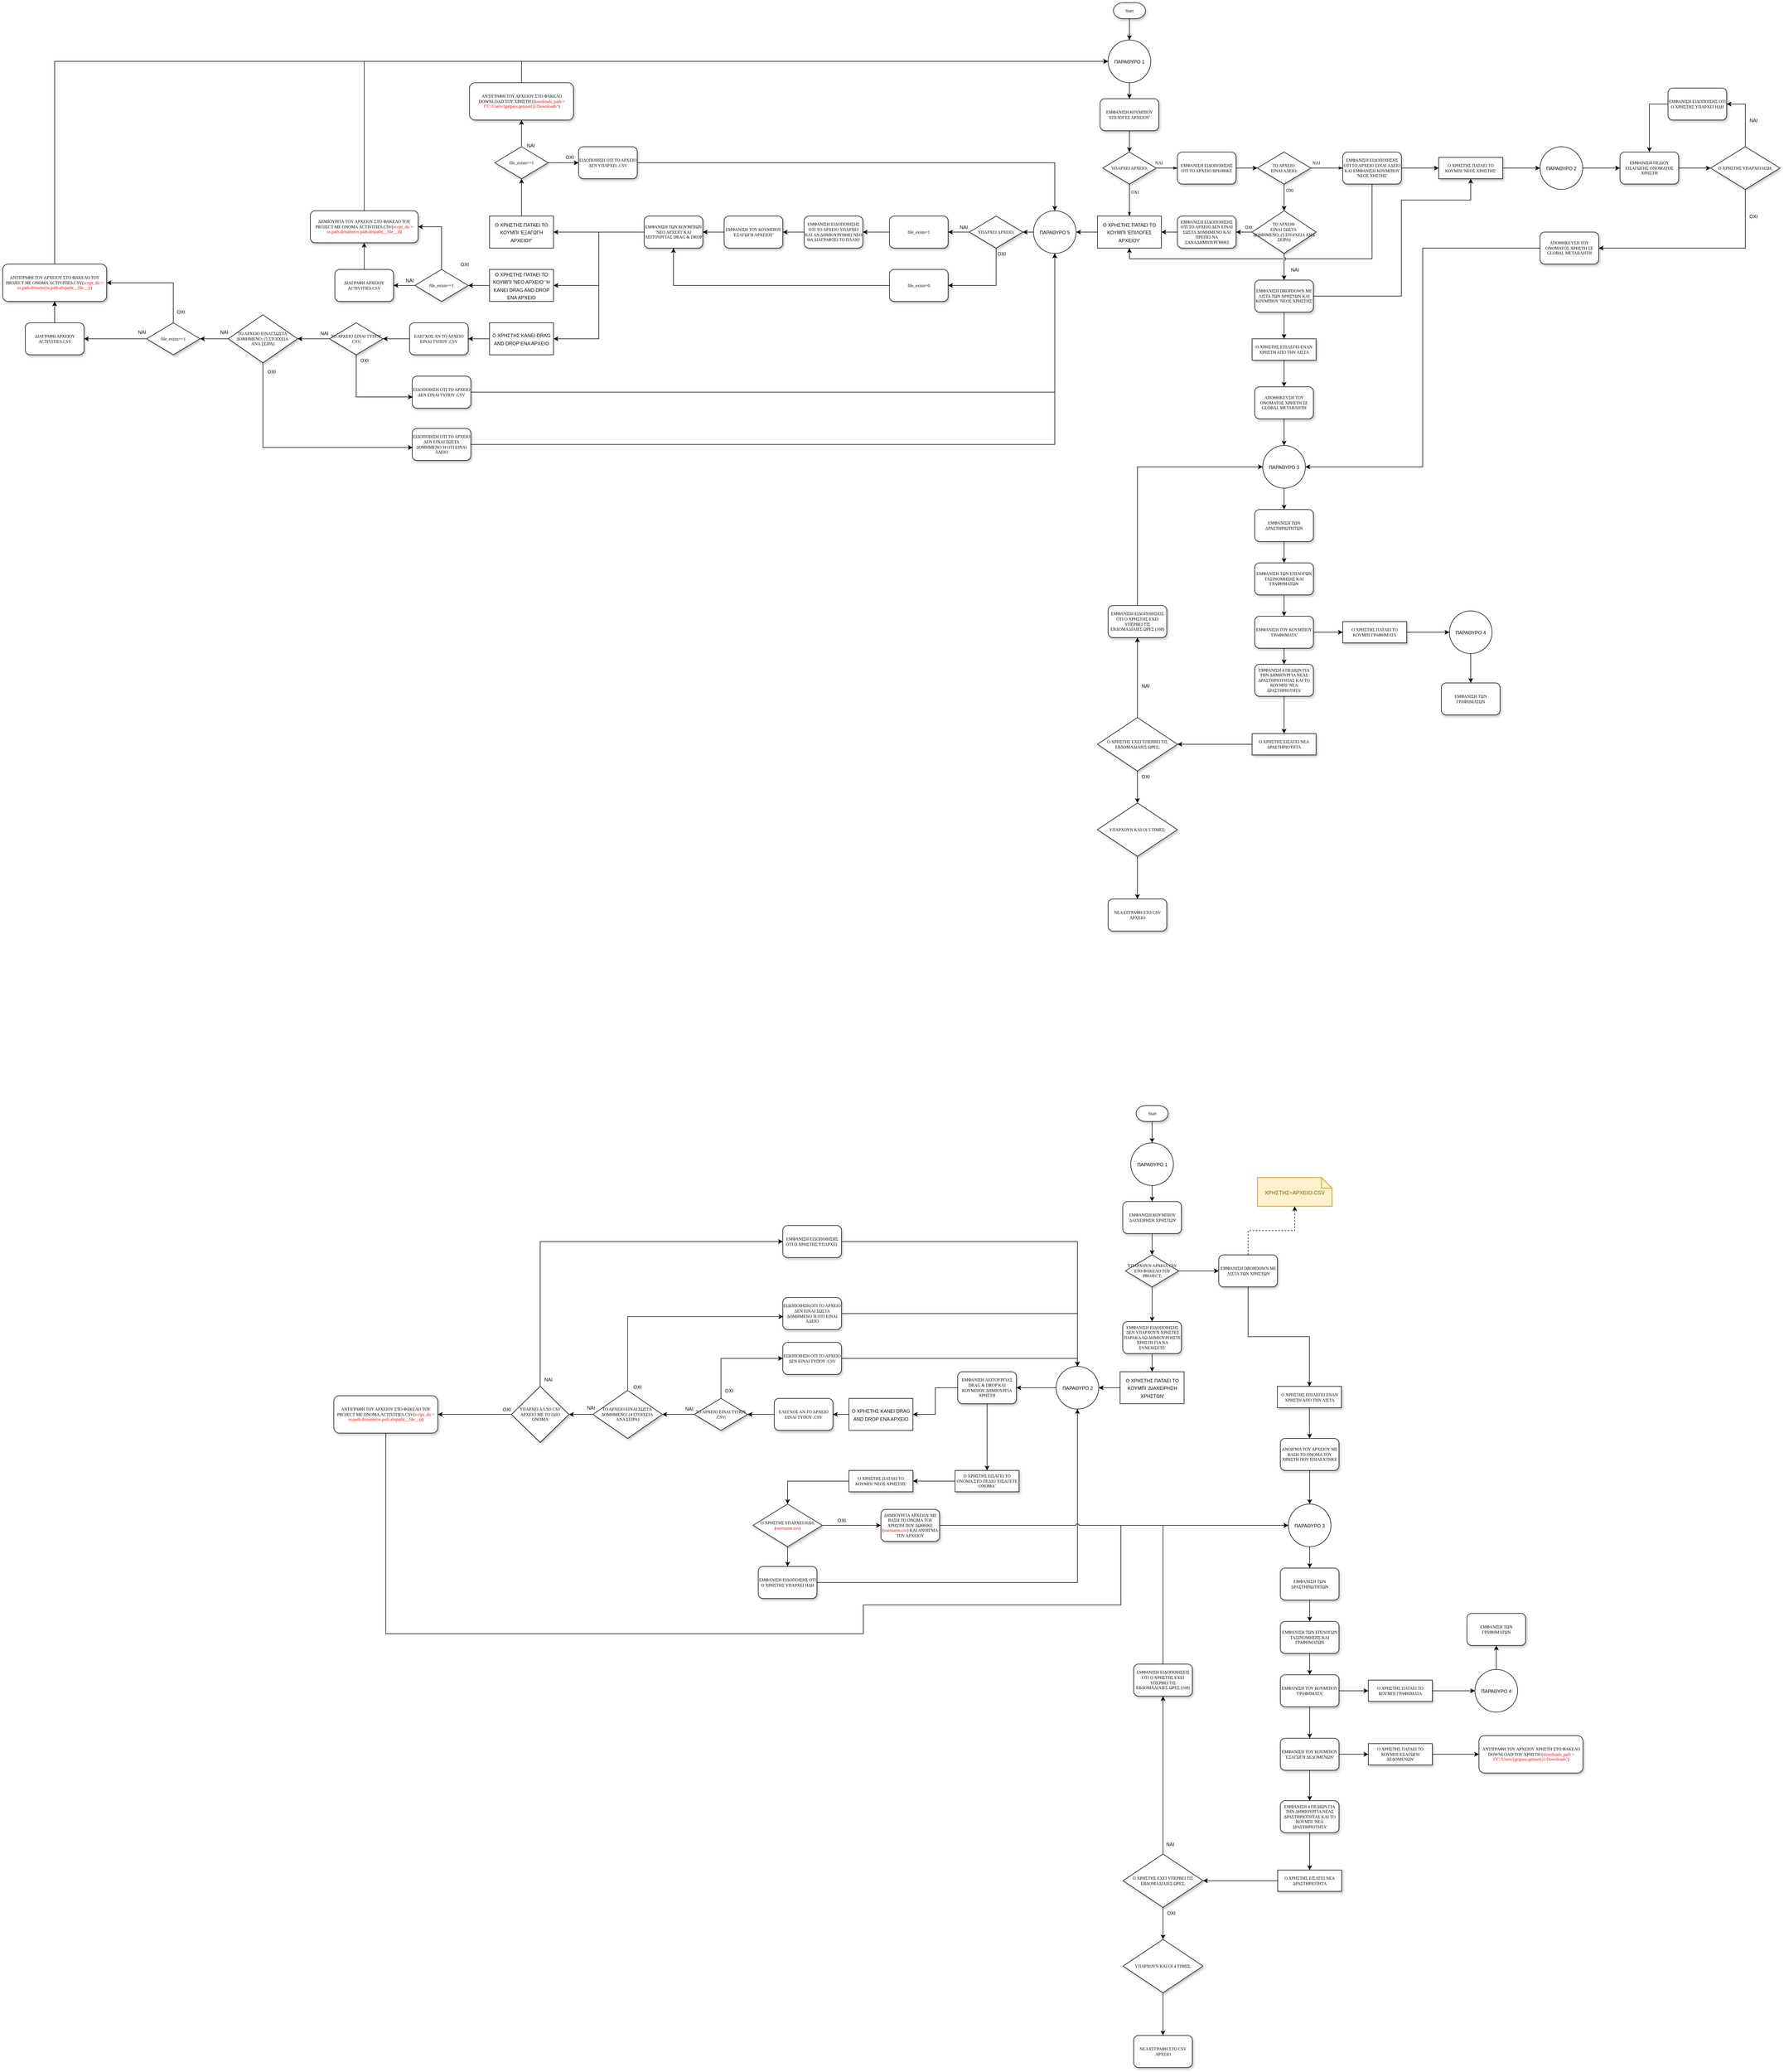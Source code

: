 <mxfile version="24.7.5">
  <diagram name="Page-1" id="edf60f1a-56cd-e834-aa8a-f176f3a09ee4">
    <mxGraphModel dx="5785" dy="2960" grid="1" gridSize="9" guides="1" tooltips="1" connect="1" arrows="1" fold="1" page="1" pageScale="1" pageWidth="1100" pageHeight="850" background="none" math="0" shadow="0">
      <root>
        <mxCell id="0" />
        <mxCell id="1" parent="0" />
        <mxCell id="60e70716793133e9-33" value="ΝΑΙ" style="edgeStyle=orthogonalEdgeStyle;rounded=0;html=1;labelBackgroundColor=none;startSize=5;endArrow=classicThin;endFill=1;endSize=5;jettySize=auto;orthogonalLoop=1;strokeWidth=1;fontFamily=Verdana;fontSize=8;entryX=0;entryY=0.5;entryDx=0;entryDy=0;" parent="1" source="60e70716793133e9-5" target="kOZsztwYuCCZvmPycqAU-18" edge="1">
          <mxGeometry x="-0.778" y="10" relative="1" as="geometry">
            <mxPoint as="offset" />
            <mxPoint x="350" y="250" as="targetPoint" />
          </mxGeometry>
        </mxCell>
        <mxCell id="60e70716793133e9-37" value="ΟΧΙ" style="edgeStyle=orthogonalEdgeStyle;rounded=0;html=1;labelBackgroundColor=none;startSize=5;endArrow=classicThin;endFill=1;endSize=5;jettySize=auto;orthogonalLoop=1;strokeWidth=1;fontFamily=Verdana;fontSize=8;entryX=0.5;entryY=0;entryDx=0;entryDy=0;" parent="1" source="60e70716793133e9-5" target="kOZsztwYuCCZvmPycqAU-106" edge="1">
          <mxGeometry x="-0.5" y="10" relative="1" as="geometry">
            <mxPoint as="offset" />
            <mxPoint x="250" y="320" as="targetPoint" />
          </mxGeometry>
        </mxCell>
        <mxCell id="60e70716793133e9-5" value="ΥΠΑΡΧΕΙ ΑΡΧΕΙΟ;" style="rhombus;whiteSpace=wrap;html=1;rounded=0;shadow=1;labelBackgroundColor=none;strokeWidth=1;fontFamily=Verdana;fontSize=8;align=center;" parent="1" vertex="1">
          <mxGeometry x="200" y="220" width="100" height="60" as="geometry" />
        </mxCell>
        <mxCell id="60e70716793133e9-34" value="ΝΑΙ" style="edgeStyle=orthogonalEdgeStyle;rounded=0;html=1;labelBackgroundColor=none;startSize=5;endArrow=classicThin;endFill=1;endSize=5;jettySize=auto;orthogonalLoop=1;strokeWidth=1;fontFamily=Verdana;fontSize=8" parent="1" source="60e70716793133e9-7" target="60e70716793133e9-8" edge="1">
          <mxGeometry x="-0.667" y="10" relative="1" as="geometry">
            <mxPoint as="offset" />
          </mxGeometry>
        </mxCell>
        <mxCell id="kOZsztwYuCCZvmPycqAU-13" style="edgeStyle=orthogonalEdgeStyle;rounded=0;orthogonalLoop=1;jettySize=auto;html=1;entryX=0.5;entryY=0;entryDx=0;entryDy=0;" parent="1" source="60e70716793133e9-7" target="kOZsztwYuCCZvmPycqAU-10" edge="1">
          <mxGeometry relative="1" as="geometry" />
        </mxCell>
        <mxCell id="kOZsztwYuCCZvmPycqAU-14" value="&lt;font style=&quot;font-size: 8px;&quot;&gt;ΟΧΙ&lt;/font&gt;" style="edgeLabel;html=1;align=center;verticalAlign=middle;resizable=0;points=[];" parent="kOZsztwYuCCZvmPycqAU-13" vertex="1" connectable="0">
          <mxGeometry x="-0.577" y="2" relative="1" as="geometry">
            <mxPoint x="8" as="offset" />
          </mxGeometry>
        </mxCell>
        <mxCell id="60e70716793133e9-7" value="ΤΟ ΑΡΧΕΙΟ&amp;nbsp;&lt;div&gt;ΕΙΝΑΙ ΑΔΕΙΟ;&lt;/div&gt;" style="rhombus;whiteSpace=wrap;html=1;rounded=0;shadow=1;labelBackgroundColor=none;strokeWidth=1;fontFamily=Verdana;fontSize=8;align=center;" parent="1" vertex="1">
          <mxGeometry x="490" y="220" width="100" height="60" as="geometry" />
        </mxCell>
        <mxCell id="kOZsztwYuCCZvmPycqAU-27" style="edgeStyle=orthogonalEdgeStyle;rounded=0;orthogonalLoop=1;jettySize=auto;html=1;entryX=0;entryY=0.5;entryDx=0;entryDy=0;" parent="1" source="60e70716793133e9-8" target="kOZsztwYuCCZvmPycqAU-26" edge="1">
          <mxGeometry relative="1" as="geometry" />
        </mxCell>
        <mxCell id="kOZsztwYuCCZvmPycqAU-30" style="edgeStyle=orthogonalEdgeStyle;rounded=0;orthogonalLoop=1;jettySize=auto;html=1;entryX=0.5;entryY=1;entryDx=0;entryDy=0;" parent="1" source="60e70716793133e9-8" target="kOZsztwYuCCZvmPycqAU-106" edge="1">
          <mxGeometry relative="1" as="geometry">
            <Array as="points">
              <mxPoint x="705" y="420" />
              <mxPoint x="250" y="420" />
            </Array>
          </mxGeometry>
        </mxCell>
        <mxCell id="60e70716793133e9-8" value="ΕΜΦΑΝΙΣΗ ΕΙΔΟΠΟΙΗΣΗΣ ΟΤΙ ΤΟ ΑΡΧΕΙΟ ΕΙΝΑΙ ΑΔΕΙΟ ΚΑΙ ΕΜΦΑΝΙΣΗ ΚΟΥΜΠΙΟΥ &#39;ΝΕΟΣ ΧΗΣΤΗΣ&#39;" style="rounded=1;whiteSpace=wrap;html=1;shadow=1;labelBackgroundColor=none;strokeWidth=1;fontFamily=Verdana;fontSize=8;align=center;" parent="1" vertex="1">
          <mxGeometry x="650" y="220" width="110" height="60" as="geometry" />
        </mxCell>
        <mxCell id="kOZsztwYuCCZvmPycqAU-8" style="edgeStyle=orthogonalEdgeStyle;rounded=0;orthogonalLoop=1;jettySize=auto;html=1;entryX=0.5;entryY=0;entryDx=0;entryDy=0;" parent="1" source="kOZsztwYuCCZvmPycqAU-3" target="kOZsztwYuCCZvmPycqAU-7" edge="1">
          <mxGeometry relative="1" as="geometry" />
        </mxCell>
        <mxCell id="kOZsztwYuCCZvmPycqAU-3" value="Start" style="strokeWidth=1;html=1;shape=mxgraph.flowchart.terminator;whiteSpace=wrap;rounded=0;shadow=1;labelBackgroundColor=none;fontFamily=Verdana;fontSize=8;align=center;" parent="1" vertex="1">
          <mxGeometry x="220" y="-60" width="60" height="30" as="geometry" />
        </mxCell>
        <mxCell id="kOZsztwYuCCZvmPycqAU-107" style="edgeStyle=orthogonalEdgeStyle;rounded=0;orthogonalLoop=1;jettySize=auto;html=1;entryX=0.5;entryY=0;entryDx=0;entryDy=0;" parent="1" source="kOZsztwYuCCZvmPycqAU-7" target="kOZsztwYuCCZvmPycqAU-20" edge="1">
          <mxGeometry relative="1" as="geometry" />
        </mxCell>
        <mxCell id="kOZsztwYuCCZvmPycqAU-7" value="&lt;font style=&quot;font-size: 9px;&quot;&gt;ΠΑΡΑΘΥΡΟ 1&lt;/font&gt;" style="ellipse;whiteSpace=wrap;html=1;aspect=fixed;" parent="1" vertex="1">
          <mxGeometry x="210" y="10" width="80" height="80" as="geometry" />
        </mxCell>
        <mxCell id="kOZsztwYuCCZvmPycqAU-23" style="edgeStyle=orthogonalEdgeStyle;rounded=0;orthogonalLoop=1;jettySize=auto;html=1;entryX=1;entryY=0.5;entryDx=0;entryDy=0;" parent="1" source="kOZsztwYuCCZvmPycqAU-10" target="kOZsztwYuCCZvmPycqAU-15" edge="1">
          <mxGeometry relative="1" as="geometry" />
        </mxCell>
        <mxCell id="kOZsztwYuCCZvmPycqAU-25" value="&lt;font style=&quot;font-size: 8px;&quot;&gt;ΟΧΙ&lt;/font&gt;" style="edgeLabel;html=1;align=center;verticalAlign=middle;resizable=0;points=[];" parent="kOZsztwYuCCZvmPycqAU-23" vertex="1" connectable="0">
          <mxGeometry x="-0.064" relative="1" as="geometry">
            <mxPoint x="9" y="-10" as="offset" />
          </mxGeometry>
        </mxCell>
        <mxCell id="kOZsztwYuCCZvmPycqAU-32" style="edgeStyle=orthogonalEdgeStyle;rounded=0;orthogonalLoop=1;jettySize=auto;html=1;entryX=0.5;entryY=0;entryDx=0;entryDy=0;curved=0;strokeColor=default;jumpStyle=arc;" parent="1" source="kOZsztwYuCCZvmPycqAU-10" target="kOZsztwYuCCZvmPycqAU-31" edge="1">
          <mxGeometry relative="1" as="geometry" />
        </mxCell>
        <mxCell id="kOZsztwYuCCZvmPycqAU-104" value="&lt;font style=&quot;font-size: 9px;&quot;&gt;ΝΑΙ&lt;/font&gt;" style="edgeLabel;html=1;align=center;verticalAlign=middle;resizable=0;points=[];" parent="kOZsztwYuCCZvmPycqAU-32" vertex="1" connectable="0">
          <mxGeometry x="-0.711" relative="1" as="geometry">
            <mxPoint x="20" y="23" as="offset" />
          </mxGeometry>
        </mxCell>
        <mxCell id="kOZsztwYuCCZvmPycqAU-10" value="ΤΟ ΑΡΧΕΙΘ&amp;nbsp;&lt;div&gt;ΕΙΝΑΙ ΣΩΣΤΑ&amp;nbsp;&lt;div&gt;ΔΟΜΗΜΕΝΟ; (5 ΣΤΟΙΧΕΙΑ ΑΝΑ ΣΕΙΡΑ)&lt;/div&gt;&lt;/div&gt;" style="rhombus;whiteSpace=wrap;html=1;rounded=0;shadow=1;labelBackgroundColor=none;strokeWidth=1;fontFamily=Verdana;fontSize=8;align=center;" parent="1" vertex="1">
          <mxGeometry x="480" y="330" width="120" height="80" as="geometry" />
        </mxCell>
        <mxCell id="kOZsztwYuCCZvmPycqAU-24" style="edgeStyle=orthogonalEdgeStyle;rounded=0;orthogonalLoop=1;jettySize=auto;html=1;entryX=1;entryY=0.5;entryDx=0;entryDy=0;" parent="1" source="kOZsztwYuCCZvmPycqAU-15" target="kOZsztwYuCCZvmPycqAU-106" edge="1">
          <mxGeometry relative="1" as="geometry" />
        </mxCell>
        <mxCell id="kOZsztwYuCCZvmPycqAU-15" value="ΕΜΦΑΝΙΣΗ ΕΙΔΟΠΟΙΗΣΗΣ ΟΤΙ ΤΟ ΑΡΧΕΙΟ ΔΕΝ ΕΙΝΑΙ ΣΩΣΤΑ ΔΟΜΗΜΕΝΟ ΚΑΙ ΠΡΕΠΕΙ ΝΑ ΞΑΝΑΔΗΜΙΟΥΡΓΗΘΕΙ" style="rounded=1;whiteSpace=wrap;html=1;shadow=1;labelBackgroundColor=none;strokeWidth=1;fontFamily=Verdana;fontSize=8;align=center;" parent="1" vertex="1">
          <mxGeometry x="340" y="340" width="110" height="60" as="geometry" />
        </mxCell>
        <mxCell id="kOZsztwYuCCZvmPycqAU-19" style="edgeStyle=orthogonalEdgeStyle;rounded=0;orthogonalLoop=1;jettySize=auto;html=1;entryX=0;entryY=0.5;entryDx=0;entryDy=0;" parent="1" source="kOZsztwYuCCZvmPycqAU-18" target="60e70716793133e9-7" edge="1">
          <mxGeometry relative="1" as="geometry" />
        </mxCell>
        <mxCell id="kOZsztwYuCCZvmPycqAU-18" value="ΕΜΦΑΝΙΣΗ ΕΙΔΟΠΟΙΗΣΗΣ ΟΤΙ ΤΟ ΑΡΧΕΙΟ ΒΡΕΘΗΚΕ" style="rounded=1;whiteSpace=wrap;html=1;shadow=1;labelBackgroundColor=none;strokeWidth=1;fontFamily=Verdana;fontSize=8;align=center;" parent="1" vertex="1">
          <mxGeometry x="340" y="220" width="110" height="60" as="geometry" />
        </mxCell>
        <mxCell id="kOZsztwYuCCZvmPycqAU-108" style="edgeStyle=orthogonalEdgeStyle;rounded=0;orthogonalLoop=1;jettySize=auto;html=1;entryX=0.5;entryY=0;entryDx=0;entryDy=0;" parent="1" source="kOZsztwYuCCZvmPycqAU-20" target="60e70716793133e9-5" edge="1">
          <mxGeometry relative="1" as="geometry" />
        </mxCell>
        <mxCell id="kOZsztwYuCCZvmPycqAU-20" value="ΕΜΦΑΝΙΣΗ ΚΟΥΜΠΙΟΥ &#39;ΕΠΙΛΟΓΕΣ ΑΡΧΕΙΟΥ&#39;" style="rounded=1;whiteSpace=wrap;html=1;shadow=1;labelBackgroundColor=none;strokeWidth=1;fontFamily=Verdana;fontSize=8;align=center;" parent="1" vertex="1">
          <mxGeometry x="195" y="120" width="110" height="60" as="geometry" />
        </mxCell>
        <mxCell id="kOZsztwYuCCZvmPycqAU-29" style="edgeStyle=orthogonalEdgeStyle;rounded=0;orthogonalLoop=1;jettySize=auto;html=1;entryX=0;entryY=0.5;entryDx=0;entryDy=0;" parent="1" source="kOZsztwYuCCZvmPycqAU-26" target="kOZsztwYuCCZvmPycqAU-28" edge="1">
          <mxGeometry relative="1" as="geometry" />
        </mxCell>
        <mxCell id="kOZsztwYuCCZvmPycqAU-26" value="Ο ΧΡΗΣΤΗΣ ΠΑΤΑΕΙ ΤΟ ΚΟΥΜΠΙ &#39;ΝΕΟΣ ΧΡΗΣΤΗΣ&#39;" style="whiteSpace=wrap;html=1;rounded=0;shadow=1;labelBackgroundColor=none;strokeWidth=1;fontFamily=Verdana;fontSize=8;align=center;" parent="1" vertex="1">
          <mxGeometry x="830" y="230" width="120" height="40" as="geometry" />
        </mxCell>
        <mxCell id="kOZsztwYuCCZvmPycqAU-64" style="edgeStyle=orthogonalEdgeStyle;rounded=0;orthogonalLoop=1;jettySize=auto;html=1;entryX=0;entryY=0.5;entryDx=0;entryDy=0;" parent="1" source="kOZsztwYuCCZvmPycqAU-28" target="kOZsztwYuCCZvmPycqAU-63" edge="1">
          <mxGeometry relative="1" as="geometry" />
        </mxCell>
        <mxCell id="kOZsztwYuCCZvmPycqAU-28" value="&lt;font style=&quot;font-size: 9px;&quot;&gt;ΠΑΡΑΘΥΡΟ 2&lt;/font&gt;" style="ellipse;whiteSpace=wrap;html=1;aspect=fixed;" parent="1" vertex="1">
          <mxGeometry x="1020" y="210" width="80" height="80" as="geometry" />
        </mxCell>
        <mxCell id="kOZsztwYuCCZvmPycqAU-34" style="edgeStyle=orthogonalEdgeStyle;rounded=0;orthogonalLoop=1;jettySize=auto;html=1;entryX=0.5;entryY=0;entryDx=0;entryDy=0;" parent="1" source="kOZsztwYuCCZvmPycqAU-31" target="kOZsztwYuCCZvmPycqAU-33" edge="1">
          <mxGeometry relative="1" as="geometry" />
        </mxCell>
        <mxCell id="kOZsztwYuCCZvmPycqAU-103" style="edgeStyle=orthogonalEdgeStyle;rounded=0;orthogonalLoop=1;jettySize=auto;html=1;entryX=0.5;entryY=1;entryDx=0;entryDy=0;" parent="1" source="kOZsztwYuCCZvmPycqAU-31" target="kOZsztwYuCCZvmPycqAU-26" edge="1">
          <mxGeometry relative="1" as="geometry">
            <Array as="points">
              <mxPoint x="760" y="490" />
              <mxPoint x="760" y="310" />
              <mxPoint x="890" y="310" />
            </Array>
          </mxGeometry>
        </mxCell>
        <mxCell id="kOZsztwYuCCZvmPycqAU-31" value="ΕΜΦΑΝΙΣΗ DROPDOWN ΜΕ ΛΙΣΤΑ ΤΩΝ ΧΡΗΣΤΩΝ ΚΑΙ ΚΟΥΜΠΙΟΥ &#39;ΝΕΟΣ ΧΡΗΣΤΗΣ&#39;" style="rounded=1;whiteSpace=wrap;html=1;shadow=1;labelBackgroundColor=none;strokeWidth=1;fontFamily=Verdana;fontSize=8;align=center;" parent="1" vertex="1">
          <mxGeometry x="485" y="460" width="110" height="60" as="geometry" />
        </mxCell>
        <mxCell id="kOZsztwYuCCZvmPycqAU-85" style="edgeStyle=orthogonalEdgeStyle;rounded=0;orthogonalLoop=1;jettySize=auto;html=1;entryX=0.5;entryY=0;entryDx=0;entryDy=0;" parent="1" source="kOZsztwYuCCZvmPycqAU-33" target="kOZsztwYuCCZvmPycqAU-84" edge="1">
          <mxGeometry relative="1" as="geometry" />
        </mxCell>
        <mxCell id="kOZsztwYuCCZvmPycqAU-33" value="Ο ΧΡΗΣΤΗΣ ΕΠΙΛΕΓΕΙ ΕΝΑΝ ΧΡΗΣΤΗ ΑΠΟ ΤΗΝ ΛΙΣΤΑ" style="whiteSpace=wrap;html=1;rounded=0;shadow=1;labelBackgroundColor=none;strokeWidth=1;fontFamily=Verdana;fontSize=8;align=center;" parent="1" vertex="1">
          <mxGeometry x="480" y="570" width="120" height="40" as="geometry" />
        </mxCell>
        <mxCell id="kOZsztwYuCCZvmPycqAU-39" style="edgeStyle=orthogonalEdgeStyle;rounded=0;orthogonalLoop=1;jettySize=auto;html=1;entryX=0.5;entryY=0;entryDx=0;entryDy=0;" parent="1" source="kOZsztwYuCCZvmPycqAU-36" target="kOZsztwYuCCZvmPycqAU-38" edge="1">
          <mxGeometry relative="1" as="geometry" />
        </mxCell>
        <mxCell id="kOZsztwYuCCZvmPycqAU-36" value="&lt;font style=&quot;font-size: 9px;&quot;&gt;ΠΑΡΑΘΥΡΟ 3&lt;/font&gt;" style="ellipse;whiteSpace=wrap;html=1;aspect=fixed;" parent="1" vertex="1">
          <mxGeometry x="500" y="770" width="80" height="80" as="geometry" />
        </mxCell>
        <mxCell id="kOZsztwYuCCZvmPycqAU-41" style="edgeStyle=orthogonalEdgeStyle;rounded=0;orthogonalLoop=1;jettySize=auto;html=1;entryX=0.5;entryY=0;entryDx=0;entryDy=0;" parent="1" source="kOZsztwYuCCZvmPycqAU-38" target="kOZsztwYuCCZvmPycqAU-40" edge="1">
          <mxGeometry relative="1" as="geometry" />
        </mxCell>
        <mxCell id="kOZsztwYuCCZvmPycqAU-38" value="ΕΜΦΑΝΙΣΗ ΤΩΝ ΔΡΑΣΤΗΡΙΩΤΗΤΩΝ" style="rounded=1;whiteSpace=wrap;html=1;shadow=1;labelBackgroundColor=none;strokeWidth=1;fontFamily=Verdana;fontSize=8;align=center;" parent="1" vertex="1">
          <mxGeometry x="485" y="890" width="110" height="60" as="geometry" />
        </mxCell>
        <mxCell id="kOZsztwYuCCZvmPycqAU-94" style="edgeStyle=orthogonalEdgeStyle;rounded=0;orthogonalLoop=1;jettySize=auto;html=1;entryX=0.5;entryY=0;entryDx=0;entryDy=0;" parent="1" source="kOZsztwYuCCZvmPycqAU-40" target="kOZsztwYuCCZvmPycqAU-93" edge="1">
          <mxGeometry relative="1" as="geometry" />
        </mxCell>
        <mxCell id="kOZsztwYuCCZvmPycqAU-40" value="ΕΜΦΑΝΙΣΗ ΤΩΝ ΕΠΙΛΟΓΩΝ ΤΑΞΙΝΟΜΗΣΗΣ ΚΑΙ ΓΡΑΦΗΜΑΤΩΝ" style="rounded=1;whiteSpace=wrap;html=1;shadow=1;labelBackgroundColor=none;strokeWidth=1;fontFamily=Verdana;fontSize=8;align=center;" parent="1" vertex="1">
          <mxGeometry x="485" y="990" width="110" height="60" as="geometry" />
        </mxCell>
        <mxCell id="kOZsztwYuCCZvmPycqAU-47" style="edgeStyle=orthogonalEdgeStyle;rounded=0;orthogonalLoop=1;jettySize=auto;html=1;" parent="1" source="kOZsztwYuCCZvmPycqAU-42" target="kOZsztwYuCCZvmPycqAU-46" edge="1">
          <mxGeometry relative="1" as="geometry" />
        </mxCell>
        <mxCell id="kOZsztwYuCCZvmPycqAU-42" value="ΕΜΦΑΝΙΣΗ 4 ΠΕΔΙΩΝ ΓΙΑ ΤΗΝ ΔΗΜΙΟΥΡΓΙΑ ΝΕΑΣ ΔΡΑΣΤΗΡΙΟΤΗΤΑΣ ΚΑΙ ΤΟ ΚΟΥΜΠΙ &#39;ΝΕΑ ΔΡΑΣΤΗΡΙΟΤΗΤΑ&#39;" style="rounded=1;whiteSpace=wrap;html=1;shadow=1;labelBackgroundColor=none;strokeWidth=1;fontFamily=Verdana;fontSize=8;align=center;" parent="1" vertex="1">
          <mxGeometry x="485" y="1180" width="110" height="60" as="geometry" />
        </mxCell>
        <mxCell id="kOZsztwYuCCZvmPycqAU-91" style="edgeStyle=orthogonalEdgeStyle;rounded=0;orthogonalLoop=1;jettySize=auto;html=1;entryX=1;entryY=0.5;entryDx=0;entryDy=0;" parent="1" source="kOZsztwYuCCZvmPycqAU-46" target="kOZsztwYuCCZvmPycqAU-50" edge="1">
          <mxGeometry relative="1" as="geometry" />
        </mxCell>
        <mxCell id="kOZsztwYuCCZvmPycqAU-46" value="Ο ΧΡΗΣΤΗΣ ΕΙΣΑΓΕΙ ΝΕΑ ΔΡΑΣΤΗΡΙΟΤΗΤΑ" style="whiteSpace=wrap;html=1;rounded=0;shadow=1;labelBackgroundColor=none;strokeWidth=1;fontFamily=Verdana;fontSize=8;align=center;" parent="1" vertex="1">
          <mxGeometry x="480" y="1310" width="120" height="40" as="geometry" />
        </mxCell>
        <mxCell id="kOZsztwYuCCZvmPycqAU-53" style="edgeStyle=orthogonalEdgeStyle;rounded=0;orthogonalLoop=1;jettySize=auto;html=1;" parent="1" source="kOZsztwYuCCZvmPycqAU-50" target="kOZsztwYuCCZvmPycqAU-52" edge="1">
          <mxGeometry relative="1" as="geometry" />
        </mxCell>
        <mxCell id="kOZsztwYuCCZvmPycqAU-54" value="&lt;font style=&quot;font-size: 9px;&quot;&gt;OXI&lt;/font&gt;" style="edgeLabel;html=1;align=center;verticalAlign=middle;resizable=0;points=[];" parent="kOZsztwYuCCZvmPycqAU-53" vertex="1" connectable="0">
          <mxGeometry x="-0.133" y="1" relative="1" as="geometry">
            <mxPoint x="14" y="-16" as="offset" />
          </mxGeometry>
        </mxCell>
        <mxCell id="kOZsztwYuCCZvmPycqAU-57" style="edgeStyle=orthogonalEdgeStyle;rounded=0;orthogonalLoop=1;jettySize=auto;html=1;entryX=0.5;entryY=1;entryDx=0;entryDy=0;" parent="1" source="kOZsztwYuCCZvmPycqAU-50" target="kOZsztwYuCCZvmPycqAU-56" edge="1">
          <mxGeometry relative="1" as="geometry">
            <mxPoint x="265" y="1210" as="targetPoint" />
          </mxGeometry>
        </mxCell>
        <mxCell id="kOZsztwYuCCZvmPycqAU-58" value="&lt;font style=&quot;font-size: 9px;&quot;&gt;NAI&lt;/font&gt;" style="edgeLabel;html=1;align=center;verticalAlign=middle;resizable=0;points=[];" parent="kOZsztwYuCCZvmPycqAU-57" vertex="1" connectable="0">
          <mxGeometry x="0.257" y="-1" relative="1" as="geometry">
            <mxPoint x="14" y="34" as="offset" />
          </mxGeometry>
        </mxCell>
        <mxCell id="kOZsztwYuCCZvmPycqAU-50" value="Ο ΧΡΗΣΤΗΣ ΕΧΕΙ ΥΠΕΡΒΕΙ ΤΙΣ ΕΒΔΟΜΑΔΙΑΙΕΣ ΩΡΕΣ;" style="rhombus;whiteSpace=wrap;html=1;rounded=0;shadow=1;labelBackgroundColor=none;strokeWidth=1;fontFamily=Verdana;fontSize=8;align=center;" parent="1" vertex="1">
          <mxGeometry x="190" y="1280" width="150" height="100" as="geometry" />
        </mxCell>
        <mxCell id="kOZsztwYuCCZvmPycqAU-61" style="edgeStyle=orthogonalEdgeStyle;rounded=0;orthogonalLoop=1;jettySize=auto;html=1;" parent="1" source="kOZsztwYuCCZvmPycqAU-52" target="kOZsztwYuCCZvmPycqAU-62" edge="1">
          <mxGeometry relative="1" as="geometry">
            <mxPoint x="265" y="1600" as="targetPoint" />
          </mxGeometry>
        </mxCell>
        <mxCell id="kOZsztwYuCCZvmPycqAU-52" value="ΥΠΑΡΧΟΥΝ ΚΑΙ ΟΙ 5 ΤΙΜΕΣ;" style="rhombus;whiteSpace=wrap;html=1;rounded=0;shadow=1;labelBackgroundColor=none;strokeWidth=1;fontFamily=Verdana;fontSize=8;align=center;" parent="1" vertex="1">
          <mxGeometry x="190" y="1440" width="150" height="100" as="geometry" />
        </mxCell>
        <mxCell id="kOZsztwYuCCZvmPycqAU-92" style="edgeStyle=orthogonalEdgeStyle;rounded=0;orthogonalLoop=1;jettySize=auto;html=1;entryX=0;entryY=0.5;entryDx=0;entryDy=0;" parent="1" source="kOZsztwYuCCZvmPycqAU-56" target="kOZsztwYuCCZvmPycqAU-36" edge="1">
          <mxGeometry relative="1" as="geometry">
            <Array as="points">
              <mxPoint x="265" y="810" />
            </Array>
          </mxGeometry>
        </mxCell>
        <mxCell id="kOZsztwYuCCZvmPycqAU-56" value="ΕΜΦΑΝΙΣΗ ΕΙΔΟΠΟΙΗΣΕΙΣ ΟΤΙ Ο ΧΡΗΣΤΗΣ ΕΧΕΙ ΥΠΕΡΒΕΙ ΤΙΣ ΕΒΔΟΜΑΔΙΑΙΕΣ ΩΡΕΣ (168)" style="rounded=1;whiteSpace=wrap;html=1;shadow=1;labelBackgroundColor=none;strokeWidth=1;fontFamily=Verdana;fontSize=8;align=center;" parent="1" vertex="1">
          <mxGeometry x="210" y="1070" width="110" height="60" as="geometry" />
        </mxCell>
        <mxCell id="kOZsztwYuCCZvmPycqAU-62" value="ΝΕΑ ΕΓΓΡΑΦΗ ΣΤΟ CSV ΑΡΧΕΙΟ" style="rounded=1;whiteSpace=wrap;html=1;shadow=1;labelBackgroundColor=none;strokeWidth=1;fontFamily=Verdana;fontSize=8;align=center;" parent="1" vertex="1">
          <mxGeometry x="210" y="1620" width="110" height="60" as="geometry" />
        </mxCell>
        <mxCell id="kOZsztwYuCCZvmPycqAU-69" style="edgeStyle=orthogonalEdgeStyle;rounded=0;orthogonalLoop=1;jettySize=auto;html=1;entryX=0;entryY=0.5;entryDx=0;entryDy=0;" parent="1" source="kOZsztwYuCCZvmPycqAU-63" target="kOZsztwYuCCZvmPycqAU-67" edge="1">
          <mxGeometry relative="1" as="geometry" />
        </mxCell>
        <mxCell id="kOZsztwYuCCZvmPycqAU-63" value="ΕΜΦΑΝΙΣΗ ΠΕΔΙΟΥ ΕΙΣΑΓΩΓΗΣ ΟΝΟΜΑΤΟΣ ΧΡΗΣΤΗ" style="rounded=1;whiteSpace=wrap;html=1;shadow=1;labelBackgroundColor=none;strokeWidth=1;fontFamily=Verdana;fontSize=8;align=center;" parent="1" vertex="1">
          <mxGeometry x="1170" y="220" width="110" height="60" as="geometry" />
        </mxCell>
        <mxCell id="kOZsztwYuCCZvmPycqAU-82" style="edgeStyle=orthogonalEdgeStyle;rounded=0;orthogonalLoop=1;jettySize=auto;html=1;entryX=1;entryY=0.5;entryDx=0;entryDy=0;" parent="1" source="kOZsztwYuCCZvmPycqAU-67" target="kOZsztwYuCCZvmPycqAU-81" edge="1">
          <mxGeometry relative="1" as="geometry">
            <Array as="points">
              <mxPoint x="1405" y="400" />
            </Array>
          </mxGeometry>
        </mxCell>
        <mxCell id="kOZsztwYuCCZvmPycqAU-90" value="&lt;font style=&quot;font-size: 9px;&quot;&gt;ΟΧΙ&lt;/font&gt;" style="edgeLabel;html=1;align=center;verticalAlign=middle;resizable=0;points=[];" parent="kOZsztwYuCCZvmPycqAU-82" vertex="1" connectable="0">
          <mxGeometry x="-0.184" y="2" relative="1" as="geometry">
            <mxPoint x="62" y="-62" as="offset" />
          </mxGeometry>
        </mxCell>
        <mxCell id="kOZsztwYuCCZvmPycqAU-87" style="edgeStyle=orthogonalEdgeStyle;rounded=0;orthogonalLoop=1;jettySize=auto;html=1;entryX=1;entryY=0.5;entryDx=0;entryDy=0;" parent="1" source="kOZsztwYuCCZvmPycqAU-67" target="kOZsztwYuCCZvmPycqAU-72" edge="1">
          <mxGeometry relative="1" as="geometry" />
        </mxCell>
        <mxCell id="kOZsztwYuCCZvmPycqAU-88" value="&lt;font style=&quot;font-size: 9px;&quot;&gt;ΝΑΙ&lt;/font&gt;" style="edgeLabel;html=1;align=center;verticalAlign=middle;resizable=0;points=[];" parent="kOZsztwYuCCZvmPycqAU-87" vertex="1" connectable="0">
          <mxGeometry x="0.252" y="-1" relative="1" as="geometry">
            <mxPoint x="14" y="22" as="offset" />
          </mxGeometry>
        </mxCell>
        <mxCell id="kOZsztwYuCCZvmPycqAU-67" value="Ο ΧΡΗΣΤΗΣ ΥΠΑΡΧΕΙ ΗΔΗ;" style="rhombus;whiteSpace=wrap;html=1;rounded=0;shadow=1;labelBackgroundColor=none;strokeWidth=1;fontFamily=Verdana;fontSize=8;align=center;" parent="1" vertex="1">
          <mxGeometry x="1340" y="210" width="130" height="80" as="geometry" />
        </mxCell>
        <mxCell id="kOZsztwYuCCZvmPycqAU-89" style="edgeStyle=orthogonalEdgeStyle;rounded=0;orthogonalLoop=1;jettySize=auto;html=1;entryX=0.5;entryY=0;entryDx=0;entryDy=0;" parent="1" source="kOZsztwYuCCZvmPycqAU-72" target="kOZsztwYuCCZvmPycqAU-63" edge="1">
          <mxGeometry relative="1" as="geometry">
            <Array as="points">
              <mxPoint x="1225" y="130" />
            </Array>
          </mxGeometry>
        </mxCell>
        <mxCell id="kOZsztwYuCCZvmPycqAU-72" value="ΕΜΦΑΝΙΣΗ ΕΙΔΟΠΟΙΣΗΣ ΟΤΙ Ο ΧΡΗΣΤΗΣ ΥΠΑΡΧΕΙ ΗΔΗ" style="rounded=1;whiteSpace=wrap;html=1;shadow=1;labelBackgroundColor=none;strokeWidth=1;fontFamily=Verdana;fontSize=8;align=center;" parent="1" vertex="1">
          <mxGeometry x="1260" y="100" width="110" height="60" as="geometry" />
        </mxCell>
        <mxCell id="kOZsztwYuCCZvmPycqAU-83" style="edgeStyle=orthogonalEdgeStyle;rounded=0;orthogonalLoop=1;jettySize=auto;html=1;entryX=1;entryY=0.5;entryDx=0;entryDy=0;" parent="1" source="kOZsztwYuCCZvmPycqAU-81" target="kOZsztwYuCCZvmPycqAU-36" edge="1">
          <mxGeometry relative="1" as="geometry">
            <Array as="points">
              <mxPoint x="800" y="400" />
              <mxPoint x="800" y="810" />
            </Array>
          </mxGeometry>
        </mxCell>
        <mxCell id="kOZsztwYuCCZvmPycqAU-81" value="ΑΠΟΘΗΚΕΥΣΗ ΤΟΥ ΟΝΟΜΑΤΟΣ ΧΡΗΣΤΗ ΣΕ GLOBAL ΜΕΤΑΒΛΗΤΗ" style="rounded=1;whiteSpace=wrap;html=1;shadow=1;labelBackgroundColor=none;strokeWidth=1;fontFamily=Verdana;fontSize=8;align=center;" parent="1" vertex="1">
          <mxGeometry x="1020" y="370" width="110" height="60" as="geometry" />
        </mxCell>
        <mxCell id="kOZsztwYuCCZvmPycqAU-86" style="edgeStyle=orthogonalEdgeStyle;rounded=0;orthogonalLoop=1;jettySize=auto;html=1;entryX=0.5;entryY=0;entryDx=0;entryDy=0;" parent="1" source="kOZsztwYuCCZvmPycqAU-84" target="kOZsztwYuCCZvmPycqAU-36" edge="1">
          <mxGeometry relative="1" as="geometry" />
        </mxCell>
        <mxCell id="kOZsztwYuCCZvmPycqAU-84" value="ΑΠΟΘΗΚΕΥΣΗ ΤΟΥ ΟΝΟΜΑΤΟΣ ΧΡΗΣΤΗ ΣΕ GLOBAL ΜΕΤΑΒΛΗΤΗ" style="rounded=1;whiteSpace=wrap;html=1;shadow=1;labelBackgroundColor=none;strokeWidth=1;fontFamily=Verdana;fontSize=8;align=center;" parent="1" vertex="1">
          <mxGeometry x="485" y="660" width="110" height="60" as="geometry" />
        </mxCell>
        <mxCell id="kOZsztwYuCCZvmPycqAU-95" style="edgeStyle=orthogonalEdgeStyle;rounded=0;orthogonalLoop=1;jettySize=auto;html=1;" parent="1" source="kOZsztwYuCCZvmPycqAU-93" target="kOZsztwYuCCZvmPycqAU-42" edge="1">
          <mxGeometry relative="1" as="geometry" />
        </mxCell>
        <mxCell id="kOZsztwYuCCZvmPycqAU-100" style="edgeStyle=orthogonalEdgeStyle;rounded=0;orthogonalLoop=1;jettySize=auto;html=1;entryX=0;entryY=0.5;entryDx=0;entryDy=0;" parent="1" source="kOZsztwYuCCZvmPycqAU-93" target="kOZsztwYuCCZvmPycqAU-99" edge="1">
          <mxGeometry relative="1" as="geometry" />
        </mxCell>
        <mxCell id="kOZsztwYuCCZvmPycqAU-93" value="ΕΜΦΑΝΙΣΗ ΤΟΥ ΚΟΥΜΠΙΟΥ &#39;ΓΡΑΦΗΜΑΤΑ&#39;" style="rounded=1;whiteSpace=wrap;html=1;shadow=1;labelBackgroundColor=none;strokeWidth=1;fontFamily=Verdana;fontSize=8;align=center;" parent="1" vertex="1">
          <mxGeometry x="485" y="1090" width="110" height="60" as="geometry" />
        </mxCell>
        <mxCell id="kOZsztwYuCCZvmPycqAU-102" style="edgeStyle=orthogonalEdgeStyle;rounded=0;orthogonalLoop=1;jettySize=auto;html=1;entryX=0.5;entryY=0;entryDx=0;entryDy=0;" parent="1" source="kOZsztwYuCCZvmPycqAU-96" target="kOZsztwYuCCZvmPycqAU-98" edge="1">
          <mxGeometry relative="1" as="geometry" />
        </mxCell>
        <mxCell id="kOZsztwYuCCZvmPycqAU-96" value="&lt;font style=&quot;font-size: 9px;&quot;&gt;ΠΑΡΑΘΥΡΟ 4&lt;/font&gt;" style="ellipse;whiteSpace=wrap;html=1;aspect=fixed;" parent="1" vertex="1">
          <mxGeometry x="850" y="1080" width="80" height="80" as="geometry" />
        </mxCell>
        <mxCell id="kOZsztwYuCCZvmPycqAU-98" value="ΕΜΦΑΝΙΣΗ ΤΩΝ ΓΡΑΦΗΜΑΤΩΝ" style="rounded=1;whiteSpace=wrap;html=1;shadow=1;labelBackgroundColor=none;strokeWidth=1;fontFamily=Verdana;fontSize=8;align=center;" parent="1" vertex="1">
          <mxGeometry x="835" y="1215" width="110" height="60" as="geometry" />
        </mxCell>
        <mxCell id="kOZsztwYuCCZvmPycqAU-101" style="edgeStyle=orthogonalEdgeStyle;rounded=0;orthogonalLoop=1;jettySize=auto;html=1;entryX=0;entryY=0.5;entryDx=0;entryDy=0;" parent="1" source="kOZsztwYuCCZvmPycqAU-99" target="kOZsztwYuCCZvmPycqAU-96" edge="1">
          <mxGeometry relative="1" as="geometry" />
        </mxCell>
        <mxCell id="kOZsztwYuCCZvmPycqAU-99" value="Ο ΧΡΗΣΤΗΣ ΠΑΤΑΕΙ ΤΟ ΚΟΥΜΠΙ ΓΡΑΦΗΜΑΤΑ" style="whiteSpace=wrap;html=1;rounded=0;shadow=1;labelBackgroundColor=none;strokeWidth=1;fontFamily=Verdana;fontSize=8;align=center;" parent="1" vertex="1">
          <mxGeometry x="650" y="1100" width="120" height="40" as="geometry" />
        </mxCell>
        <mxCell id="kOZsztwYuCCZvmPycqAU-120" style="edgeStyle=orthogonalEdgeStyle;rounded=0;orthogonalLoop=1;jettySize=auto;html=1;" parent="1" source="kOZsztwYuCCZvmPycqAU-106" target="kOZsztwYuCCZvmPycqAU-119" edge="1">
          <mxGeometry relative="1" as="geometry" />
        </mxCell>
        <mxCell id="kOZsztwYuCCZvmPycqAU-106" value="&lt;font style=&quot;font-size: 9px;&quot;&gt;Ο ΧΡΗΣΤΗΣ ΠΑΤΑΕΙ ΤΟ ΚΟΥΜΠΙ &#39;ΕΠΙΛΟΓΕΣ ΑΡΧΕΙΟΥ&#39;&lt;/font&gt;" style="rounded=0;whiteSpace=wrap;html=1;" parent="1" vertex="1">
          <mxGeometry x="190" y="340" width="120" height="60" as="geometry" />
        </mxCell>
        <mxCell id="kOZsztwYuCCZvmPycqAU-113" style="edgeStyle=orthogonalEdgeStyle;rounded=0;orthogonalLoop=1;jettySize=auto;html=1;entryX=1;entryY=0.5;entryDx=0;entryDy=0;" parent="1" source="kOZsztwYuCCZvmPycqAU-109" target="kOZsztwYuCCZvmPycqAU-127" edge="1">
          <mxGeometry relative="1" as="geometry" />
        </mxCell>
        <mxCell id="kOZsztwYuCCZvmPycqAU-117" value="&lt;font style=&quot;font-size: 9px;&quot;&gt;ΝΑΙ&lt;/font&gt;" style="edgeLabel;html=1;align=center;verticalAlign=middle;resizable=0;points=[];" parent="kOZsztwYuCCZvmPycqAU-113" vertex="1" connectable="0">
          <mxGeometry x="-0.083" y="-3" relative="1" as="geometry">
            <mxPoint x="7" y="-7" as="offset" />
          </mxGeometry>
        </mxCell>
        <mxCell id="kOZsztwYuCCZvmPycqAU-116" style="edgeStyle=orthogonalEdgeStyle;rounded=0;orthogonalLoop=1;jettySize=auto;html=1;entryX=1;entryY=0.5;entryDx=0;entryDy=0;" parent="1" source="kOZsztwYuCCZvmPycqAU-109" target="kOZsztwYuCCZvmPycqAU-128" edge="1">
          <mxGeometry relative="1" as="geometry">
            <mxPoint x="-40" y="440" as="targetPoint" />
            <Array as="points">
              <mxPoint y="470" />
            </Array>
          </mxGeometry>
        </mxCell>
        <mxCell id="kOZsztwYuCCZvmPycqAU-118" value="&lt;font style=&quot;font-size: 9px;&quot;&gt;ΟΧΙ&lt;/font&gt;" style="edgeLabel;html=1;align=center;verticalAlign=middle;resizable=0;points=[];" parent="kOZsztwYuCCZvmPycqAU-116" vertex="1" connectable="0">
          <mxGeometry x="-0.213" y="-1" relative="1" as="geometry">
            <mxPoint x="11" y="-53" as="offset" />
          </mxGeometry>
        </mxCell>
        <mxCell id="kOZsztwYuCCZvmPycqAU-109" value="ΥΠΑΡΧΕΙ ΑΡΧΕΙΟ;" style="rhombus;whiteSpace=wrap;html=1;rounded=0;shadow=1;labelBackgroundColor=none;strokeWidth=1;fontFamily=Verdana;fontSize=8;align=center;" parent="1" vertex="1">
          <mxGeometry x="-50" y="340" width="100" height="60" as="geometry" />
        </mxCell>
        <mxCell id="kOZsztwYuCCZvmPycqAU-152" style="edgeStyle=orthogonalEdgeStyle;rounded=0;orthogonalLoop=1;jettySize=auto;html=1;entryX=1;entryY=0.5;entryDx=0;entryDy=0;" parent="1" source="kOZsztwYuCCZvmPycqAU-112" target="kOZsztwYuCCZvmPycqAU-151" edge="1">
          <mxGeometry relative="1" as="geometry" />
        </mxCell>
        <mxCell id="kOZsztwYuCCZvmPycqAU-112" value="ΕΜΦΑΝΙΣΗ ΕΙΔΟΠΟΙΗΣΗΣ ΟΤΙ ΤΟ ΑΡΧΕΙΟ ΥΠΑΡΧΕΙ ΚΑΙ ΑΝ ΔΗΜΙΟΥΡΓΗΘΕΙ ΝΕΟ ΘΑ ΔΙΑΓΡΑΦΤΕΙ ΤΟ ΠΑΛΙΟ" style="rounded=1;whiteSpace=wrap;html=1;shadow=1;labelBackgroundColor=none;strokeWidth=1;fontFamily=Verdana;fontSize=8;align=center;" parent="1" vertex="1">
          <mxGeometry x="-360" y="340" width="110" height="60" as="geometry" />
        </mxCell>
        <mxCell id="kOZsztwYuCCZvmPycqAU-123" style="edgeStyle=orthogonalEdgeStyle;rounded=0;orthogonalLoop=1;jettySize=auto;html=1;entryX=1;entryY=0.5;entryDx=0;entryDy=0;" parent="1" source="kOZsztwYuCCZvmPycqAU-114" target="kOZsztwYuCCZvmPycqAU-122" edge="1">
          <mxGeometry relative="1" as="geometry" />
        </mxCell>
        <mxCell id="kOZsztwYuCCZvmPycqAU-144" style="edgeStyle=orthogonalEdgeStyle;rounded=0;orthogonalLoop=1;jettySize=auto;html=1;entryX=1;entryY=0.5;entryDx=0;entryDy=0;" parent="1" source="kOZsztwYuCCZvmPycqAU-114" target="kOZsztwYuCCZvmPycqAU-143" edge="1">
          <mxGeometry relative="1" as="geometry" />
        </mxCell>
        <mxCell id="kOZsztwYuCCZvmPycqAU-159" style="edgeStyle=orthogonalEdgeStyle;rounded=0;orthogonalLoop=1;jettySize=auto;html=1;exitX=0;exitY=0.5;exitDx=0;exitDy=0;entryX=1;entryY=0.5;entryDx=0;entryDy=0;" parent="1" source="kOZsztwYuCCZvmPycqAU-114" target="kOZsztwYuCCZvmPycqAU-158" edge="1">
          <mxGeometry relative="1" as="geometry" />
        </mxCell>
        <mxCell id="kOZsztwYuCCZvmPycqAU-114" value="ΕΜΦΑΝΙΣΗ ΤΩΝ ΚΟΥΜΠΙΩΝ &#39;ΝΕΟ ΑΡΧΕΙΟ&#39; ΚΑΙ ΛΕΙΤΟΥΡΓΙΑΣ DRAG &amp;amp; DROP" style="rounded=1;whiteSpace=wrap;html=1;shadow=1;labelBackgroundColor=none;strokeWidth=1;fontFamily=Verdana;fontSize=8;align=center;" parent="1" vertex="1">
          <mxGeometry x="-660" y="340" width="110" height="60" as="geometry" />
        </mxCell>
        <mxCell id="kOZsztwYuCCZvmPycqAU-121" style="edgeStyle=orthogonalEdgeStyle;rounded=0;orthogonalLoop=1;jettySize=auto;html=1;exitX=0;exitY=0.5;exitDx=0;exitDy=0;entryX=1;entryY=0.5;entryDx=0;entryDy=0;" parent="1" source="kOZsztwYuCCZvmPycqAU-119" target="kOZsztwYuCCZvmPycqAU-109" edge="1">
          <mxGeometry relative="1" as="geometry" />
        </mxCell>
        <mxCell id="kOZsztwYuCCZvmPycqAU-119" value="&lt;font style=&quot;font-size: 9px;&quot;&gt;ΠΑΡΑΘΥΡΟ 5&lt;/font&gt;" style="ellipse;whiteSpace=wrap;html=1;aspect=fixed;" parent="1" vertex="1">
          <mxGeometry x="70" y="330" width="80" height="80" as="geometry" />
        </mxCell>
        <mxCell id="kOZsztwYuCCZvmPycqAU-136" style="edgeStyle=orthogonalEdgeStyle;rounded=0;orthogonalLoop=1;jettySize=auto;html=1;entryX=1;entryY=0.5;entryDx=0;entryDy=0;" parent="1" source="kOZsztwYuCCZvmPycqAU-122" target="kOZsztwYuCCZvmPycqAU-131" edge="1">
          <mxGeometry relative="1" as="geometry" />
        </mxCell>
        <mxCell id="kOZsztwYuCCZvmPycqAU-122" value="&lt;font style=&quot;font-size: 9px;&quot;&gt;Ο ΧΡΗΣΤΗΣ ΠΑΤΑΕΙ ΤΟ ΚΟΥΜΠΙ &#39;ΝΕΟ ΑΡΧΕΙΟ&#39; &#39;Η ΚΑΝΕΙ DRAG AND DROP ΕΝΑ ΑΡΧΕΙΟ&lt;/font&gt;&lt;span style=&quot;color: rgba(0, 0, 0, 0); font-family: monospace; font-size: 0px; text-align: start; text-wrap: nowrap;&quot;&gt;%3CmxGraphModel%3E%3Croot%3E%3CmxCell%20id%3D%220%22%2F%3E%3CmxCell%20id%3D%221%22%20parent%3D%220%22%2F%3E%3CmxCell%20id%3D%222%22%20value%3D%22%CE%A4%CE%9F%20%CE%91%CE%A1%CE%A7%CE%95%CE%99%CE%98%26amp%3Bnbsp%3B%26lt%3Bdiv%26gt%3B%CE%95%CE%99%CE%9D%CE%91%CE%99%20%CE%A3%CE%A9%CE%A3%CE%A4%CE%91%26amp%3Bnbsp%3B%26lt%3Bdiv%26gt%3B%CE%94%CE%9F%CE%9C%CE%97%CE%9C%CE%95%CE%9D%CE%9F%3B%20(5%20%CE%A3%CE%A4%CE%9F%CE%99%CE%A7%CE%95%CE%99%CE%91%20%CE%91%CE%9D%CE%91%20%CE%A3%CE%95%CE%99%CE%A1%CE%91)%26lt%3B%2Fdiv%26gt%3B%26lt%3B%2Fdiv%26gt%3B%22%20style%3D%22rhombus%3BwhiteSpace%3Dwrap%3Bhtml%3D1%3Brounded%3D0%3Bshadow%3D1%3BlabelBackgroundColor%3Dnone%3BstrokeWidth%3D1%3BfontFamily%3DVerdana%3BfontSize%3D8%3Balign%3Dcenter%3B%22%20vertex%3D%221%22%20parent%3D%221%22%3E%3CmxGeometry%20x%3D%22480%22%20y%3D%22330%22%20width%3D%22120%22%20height%3D%2280%22%20as%3D%22geometry%22%2F%3E%3C%2FmxCell%3E%3C%2Froot%3E%3C%2FmxGraphModel%3E&lt;/span&gt;" style="rounded=0;whiteSpace=wrap;html=1;" parent="1" vertex="1">
          <mxGeometry x="-950" y="440" width="120" height="60" as="geometry" />
        </mxCell>
        <mxCell id="kOZsztwYuCCZvmPycqAU-138" style="edgeStyle=orthogonalEdgeStyle;rounded=0;orthogonalLoop=1;jettySize=auto;html=1;entryX=0.5;entryY=1;entryDx=0;entryDy=0;" parent="1" source="kOZsztwYuCCZvmPycqAU-124" target="kOZsztwYuCCZvmPycqAU-137" edge="1">
          <mxGeometry relative="1" as="geometry" />
        </mxCell>
        <mxCell id="kOZsztwYuCCZvmPycqAU-124" value="ΔΙΑΓΡΑΦΗ ΑΡΧΕΙΟΥ ACTIVITIES.CSV" style="rounded=1;whiteSpace=wrap;html=1;shadow=1;labelBackgroundColor=none;strokeWidth=1;fontFamily=Verdana;fontSize=8;align=center;" parent="1" vertex="1">
          <mxGeometry x="-1240" y="440" width="110" height="60" as="geometry" />
        </mxCell>
        <mxCell id="kOZsztwYuCCZvmPycqAU-129" style="edgeStyle=orthogonalEdgeStyle;rounded=0;orthogonalLoop=1;jettySize=auto;html=1;entryX=1;entryY=0.5;entryDx=0;entryDy=0;" parent="1" source="kOZsztwYuCCZvmPycqAU-127" target="kOZsztwYuCCZvmPycqAU-112" edge="1">
          <mxGeometry relative="1" as="geometry" />
        </mxCell>
        <mxCell id="kOZsztwYuCCZvmPycqAU-127" value="file_exists=1" style="rounded=1;whiteSpace=wrap;html=1;shadow=1;labelBackgroundColor=none;strokeWidth=1;fontFamily=Verdana;fontSize=8;align=center;" parent="1" vertex="1">
          <mxGeometry x="-200" y="340" width="110" height="60" as="geometry" />
        </mxCell>
        <mxCell id="kOZsztwYuCCZvmPycqAU-154" style="edgeStyle=orthogonalEdgeStyle;rounded=0;orthogonalLoop=1;jettySize=auto;html=1;entryX=0.5;entryY=1;entryDx=0;entryDy=0;" parent="1" source="kOZsztwYuCCZvmPycqAU-128" target="kOZsztwYuCCZvmPycqAU-114" edge="1">
          <mxGeometry relative="1" as="geometry" />
        </mxCell>
        <mxCell id="kOZsztwYuCCZvmPycqAU-128" value="file_exists=0" style="rounded=1;whiteSpace=wrap;html=1;shadow=1;labelBackgroundColor=none;strokeWidth=1;fontFamily=Verdana;fontSize=8;align=center;" parent="1" vertex="1">
          <mxGeometry x="-200" y="440" width="110" height="60" as="geometry" />
        </mxCell>
        <mxCell id="kOZsztwYuCCZvmPycqAU-132" style="edgeStyle=orthogonalEdgeStyle;rounded=0;orthogonalLoop=1;jettySize=auto;html=1;entryX=1;entryY=0.5;entryDx=0;entryDy=0;" parent="1" source="kOZsztwYuCCZvmPycqAU-131" target="kOZsztwYuCCZvmPycqAU-124" edge="1">
          <mxGeometry relative="1" as="geometry" />
        </mxCell>
        <mxCell id="kOZsztwYuCCZvmPycqAU-133" value="&lt;font style=&quot;font-size: 9px;&quot;&gt;ΝΑΙ&lt;/font&gt;" style="edgeLabel;html=1;align=center;verticalAlign=middle;resizable=0;points=[];" parent="kOZsztwYuCCZvmPycqAU-132" vertex="1" connectable="0">
          <mxGeometry x="0.25" relative="1" as="geometry">
            <mxPoint x="15" y="-10" as="offset" />
          </mxGeometry>
        </mxCell>
        <mxCell id="kOZsztwYuCCZvmPycqAU-139" style="edgeStyle=orthogonalEdgeStyle;rounded=0;orthogonalLoop=1;jettySize=auto;html=1;entryX=1;entryY=0.5;entryDx=0;entryDy=0;" parent="1" source="kOZsztwYuCCZvmPycqAU-131" target="kOZsztwYuCCZvmPycqAU-137" edge="1">
          <mxGeometry relative="1" as="geometry">
            <Array as="points">
              <mxPoint x="-1040" y="360" />
            </Array>
          </mxGeometry>
        </mxCell>
        <mxCell id="kOZsztwYuCCZvmPycqAU-140" value="&lt;font style=&quot;font-size: 9px;&quot;&gt;ΟΧΙ&lt;/font&gt;" style="edgeLabel;html=1;align=center;verticalAlign=middle;resizable=0;points=[];" parent="kOZsztwYuCCZvmPycqAU-139" vertex="1" connectable="0">
          <mxGeometry x="0.412" y="-1" relative="1" as="geometry">
            <mxPoint x="50" y="71" as="offset" />
          </mxGeometry>
        </mxCell>
        <mxCell id="kOZsztwYuCCZvmPycqAU-131" value="file_exists==1" style="rhombus;whiteSpace=wrap;html=1;rounded=0;shadow=1;labelBackgroundColor=none;strokeWidth=1;fontFamily=Verdana;fontSize=8;align=center;" parent="1" vertex="1">
          <mxGeometry x="-1090" y="440" width="100" height="60" as="geometry" />
        </mxCell>
        <mxCell id="kOZsztwYuCCZvmPycqAU-194" style="edgeStyle=orthogonalEdgeStyle;rounded=0;orthogonalLoop=1;jettySize=auto;html=1;entryX=0;entryY=0.5;entryDx=0;entryDy=0;" parent="1" source="kOZsztwYuCCZvmPycqAU-137" target="kOZsztwYuCCZvmPycqAU-7" edge="1">
          <mxGeometry relative="1" as="geometry">
            <Array as="points">
              <mxPoint x="-1185" y="50" />
            </Array>
          </mxGeometry>
        </mxCell>
        <mxCell id="kOZsztwYuCCZvmPycqAU-137" value="ΔΗΜΙΟΥΡΓΙΑ TOY ΑΡΧΕΙΟΥ ΣΤΟ ΦΑΚΕΛΟ ΤΟΥ PROJECT ΜΕ ΟΝΟΜΑ ACTIVITIES.CSV(&lt;font color=&quot;#ff0000&quot;&gt;script_dir = os.path.dirname(os.path.abspath(__file__))&lt;/font&gt;)" style="rounded=1;whiteSpace=wrap;html=1;shadow=1;labelBackgroundColor=none;strokeWidth=1;fontFamily=Verdana;fontSize=8;align=center;" parent="1" vertex="1">
          <mxGeometry x="-1286" y="330" width="202" height="60" as="geometry" />
        </mxCell>
        <mxCell id="kOZsztwYuCCZvmPycqAU-197" style="edgeStyle=orthogonalEdgeStyle;rounded=0;orthogonalLoop=1;jettySize=auto;html=1;entryX=0.5;entryY=1;entryDx=0;entryDy=0;" parent="1" source="kOZsztwYuCCZvmPycqAU-143" target="kOZsztwYuCCZvmPycqAU-196" edge="1">
          <mxGeometry relative="1" as="geometry" />
        </mxCell>
        <mxCell id="kOZsztwYuCCZvmPycqAU-143" value="&lt;font style=&quot;font-size: 9px;&quot;&gt;Ο ΧΡΗΣΤΗΣ ΠΑΤΑΕΙ ΤΟ ΚΟΥΜΠΙ &#39;ΕΞΑΓΩΓΗ ΑΡΧΕΙΟΥ&#39;&lt;/font&gt;" style="rounded=0;whiteSpace=wrap;html=1;" parent="1" vertex="1">
          <mxGeometry x="-950" y="340" width="120" height="60" as="geometry" />
        </mxCell>
        <mxCell id="kOZsztwYuCCZvmPycqAU-153" style="edgeStyle=orthogonalEdgeStyle;rounded=0;orthogonalLoop=1;jettySize=auto;html=1;entryX=1;entryY=0.5;entryDx=0;entryDy=0;" parent="1" source="kOZsztwYuCCZvmPycqAU-151" target="kOZsztwYuCCZvmPycqAU-114" edge="1">
          <mxGeometry relative="1" as="geometry" />
        </mxCell>
        <mxCell id="kOZsztwYuCCZvmPycqAU-151" value="ΕΜΦΑΝΙΣΗ ΤΟΥ ΚΟΥΜΠΙΟΥ ΈΞΑΓΩΓΗ ΑΡΧΕΙΟΥ&#39;" style="rounded=1;whiteSpace=wrap;html=1;shadow=1;labelBackgroundColor=none;strokeWidth=1;fontFamily=Verdana;fontSize=8;align=center;" parent="1" vertex="1">
          <mxGeometry x="-510" y="340" width="110" height="60" as="geometry" />
        </mxCell>
        <mxCell id="kOZsztwYuCCZvmPycqAU-195" style="edgeStyle=orthogonalEdgeStyle;rounded=0;orthogonalLoop=1;jettySize=auto;html=1;entryX=0;entryY=0.5;entryDx=0;entryDy=0;" parent="1" source="kOZsztwYuCCZvmPycqAU-155" target="kOZsztwYuCCZvmPycqAU-7" edge="1">
          <mxGeometry relative="1" as="geometry">
            <Array as="points">
              <mxPoint x="-890" y="50" />
            </Array>
          </mxGeometry>
        </mxCell>
        <mxCell id="kOZsztwYuCCZvmPycqAU-155" value="ΑΝΤΙΓΡΑΦΗ ΤΟΥ ΑΡΧΕΙΟΥ ΣΤΟ ΦΑΚΕΛΟ DOWNLOAD ΤΟΥ ΧΡΗΣΤΗ (&lt;font color=&quot;#ff0000&quot;&gt;downloads_path = f&quot;C:/Users/{getpass.getuser()}/Downloads&quot;&lt;/font&gt;)" style="rounded=1;whiteSpace=wrap;html=1;shadow=1;labelBackgroundColor=none;strokeWidth=1;fontFamily=Verdana;fontSize=8;align=center;" parent="1" vertex="1">
          <mxGeometry x="-987.5" y="90" width="195" height="70" as="geometry" />
        </mxCell>
        <mxCell id="kOZsztwYuCCZvmPycqAU-184" style="edgeStyle=orthogonalEdgeStyle;rounded=0;orthogonalLoop=1;jettySize=auto;html=1;entryX=1;entryY=0.5;entryDx=0;entryDy=0;" parent="1" source="kOZsztwYuCCZvmPycqAU-157" target="kOZsztwYuCCZvmPycqAU-183" edge="1">
          <mxGeometry relative="1" as="geometry" />
        </mxCell>
        <mxCell id="kOZsztwYuCCZvmPycqAU-186" value="NAI" style="edgeLabel;html=1;align=center;verticalAlign=middle;resizable=0;points=[];fontSize=9;" parent="kOZsztwYuCCZvmPycqAU-184" vertex="1" connectable="0">
          <mxGeometry x="0.006" y="1" relative="1" as="geometry">
            <mxPoint x="18" y="-13" as="offset" />
          </mxGeometry>
        </mxCell>
        <mxCell id="kOZsztwYuCCZvmPycqAU-157" value="ΤΟ ΑΡΧΕΙO&amp;nbsp;&lt;span style=&quot;background-color: initial;&quot;&gt;ΕΙΝΑΙ ΣΩΣΤΑ&amp;nbsp;&lt;/span&gt;&lt;div&gt;&lt;div&gt;ΔΟΜΗΜΕΝΟ;&amp;nbsp;&lt;span style=&quot;background-color: initial;&quot;&gt;(5 ΣΤΟΙΧΕΙΑ&amp;nbsp;&lt;/span&gt;&lt;/div&gt;&lt;div&gt;&lt;span style=&quot;background-color: initial;&quot;&gt;ΑΝΑ ΣΕΙΡΑ)&lt;/span&gt;&lt;/div&gt;&lt;/div&gt;" style="rhombus;whiteSpace=wrap;html=1;rounded=0;shadow=1;labelBackgroundColor=none;strokeWidth=1;fontFamily=Verdana;fontSize=8;align=center;" parent="1" vertex="1">
          <mxGeometry x="-1440" y="525" width="130" height="90" as="geometry" />
        </mxCell>
        <mxCell id="kOZsztwYuCCZvmPycqAU-163" style="edgeStyle=orthogonalEdgeStyle;rounded=0;orthogonalLoop=1;jettySize=auto;html=1;entryX=1;entryY=0.5;entryDx=0;entryDy=0;" parent="1" source="kOZsztwYuCCZvmPycqAU-158" target="kOZsztwYuCCZvmPycqAU-162" edge="1">
          <mxGeometry relative="1" as="geometry" />
        </mxCell>
        <mxCell id="kOZsztwYuCCZvmPycqAU-158" value="&lt;font style=&quot;font-size: 9px;&quot;&gt;Ο ΧΡΗΣΤΗΣ ΚΑΝΕΙ DRAG AND DROP ΕΝΑ ΑΡΧΕΙΟ&lt;/font&gt;&lt;span style=&quot;color: rgba(0, 0, 0, 0); font-family: monospace; font-size: 0px; text-align: start; text-wrap: nowrap;&quot;&gt;%3CmxGraphModel%3E%3Croot%3E%3CmxCell%20id%3D%220%22%2F%3E%3CmxCell%20id%3D%221%22%20parent%3D%220%22%2F%3E%3CmxCell%20id%3D%222%22%20value%3D%22%CE%A4%CE%9F%20%CE%91%CE%A1%CE%A7%CE%95%CE%99%CE%98%26amp%3Bnbsp%3B%26lt%3Bdiv%26gt%3B%CE%95%CE%99%CE%9D%CE%91%CE%99%20%CE%A3%CE%A9%CE%A3%CE%A4%CE%91%26amp%3Bnbsp%3B%26lt%3Bdiv%26gt%3B%CE%94%CE%9F%CE%9C%CE%97%CE%9C%CE%95%CE%9D%CE%9F%3B%20(5%20%CE%A3%CE%A4%CE%9F%CE%99%CE%A7%CE%95%CE%99%CE%91%20%CE%91%CE%9D%CE%91%20%CE%A3%CE%95%CE%99%CE%A1%CE%91)%26lt%3B%2Fdiv%26gt%3B%26lt%3B%2Fdiv%26gt%3B%22%20style%3D%22rhombus%3BwhiteSpace%3Dwrap%3Bhtml%3D1%3Brounded%3D0%3Bshadow%3D1%3BlabelBackgroundColor%3Dnone%3BstrokeWidth%3D1%3BfontFamily%3DVerdana%3BfontSize%3D8%3Balign%3Dcenter%3B%22%20vertex%3D%221%22%20parent%3D%221%22%3E%3CmxGeometry%20x%3D%22480%22%20y%3D%22330%22%20width%3D%22120%22%20height%3D%2280%22%20as%3D%22geometry%22%2F%3E%3C%2FmxCell%3E%3C%2Froot%3E%3C%2FmxGraphModel%3E&lt;/span&gt;" style="rounded=0;whiteSpace=wrap;html=1;" parent="1" vertex="1">
          <mxGeometry x="-950" y="540" width="120" height="60" as="geometry" />
        </mxCell>
        <mxCell id="kOZsztwYuCCZvmPycqAU-176" style="edgeStyle=orthogonalEdgeStyle;rounded=0;orthogonalLoop=1;jettySize=auto;html=1;entryX=0;entryY=0.5;entryDx=0;entryDy=0;" parent="1" source="kOZsztwYuCCZvmPycqAU-160" target="kOZsztwYuCCZvmPycqAU-7" edge="1">
          <mxGeometry relative="1" as="geometry">
            <Array as="points">
              <mxPoint x="-1765" y="50" />
            </Array>
          </mxGeometry>
        </mxCell>
        <mxCell id="kOZsztwYuCCZvmPycqAU-160" value="ΑΝΤΙΓΡΑΦΗ ΤΟΥ ΑΡΧΕΙΟΥ ΣΤΟ ΦΑΚΕΛΟ ΤΟΥ PROJECT ΜΕ ΟΝΟΜΑ ACTIVITIES.CSV(&lt;font color=&quot;#ff0000&quot;&gt;script_dir = os.path.dirname(os.path.abspath(__file__))&lt;/font&gt;)" style="rounded=1;whiteSpace=wrap;html=1;shadow=1;labelBackgroundColor=none;strokeWidth=1;fontFamily=Verdana;fontSize=8;align=center;" parent="1" vertex="1">
          <mxGeometry x="-1863" y="430" width="195" height="70" as="geometry" />
        </mxCell>
        <mxCell id="kOZsztwYuCCZvmPycqAU-165" style="edgeStyle=orthogonalEdgeStyle;rounded=0;orthogonalLoop=1;jettySize=auto;html=1;entryX=1;entryY=0.5;entryDx=0;entryDy=0;" parent="1" source="kOZsztwYuCCZvmPycqAU-162" target="kOZsztwYuCCZvmPycqAU-164" edge="1">
          <mxGeometry relative="1" as="geometry" />
        </mxCell>
        <mxCell id="kOZsztwYuCCZvmPycqAU-162" value="ΕΛΕΓΧΟΣ ΑΝ ΤΟ ΑΡΧΕΙΟ ΕΙΝΑΙ ΤΥΠΟΥ .CSV" style="rounded=1;whiteSpace=wrap;html=1;shadow=1;labelBackgroundColor=none;strokeWidth=1;fontFamily=Verdana;fontSize=8;align=center;" parent="1" vertex="1">
          <mxGeometry x="-1100" y="540" width="110" height="60" as="geometry" />
        </mxCell>
        <mxCell id="kOZsztwYuCCZvmPycqAU-170" style="edgeStyle=orthogonalEdgeStyle;rounded=0;orthogonalLoop=1;jettySize=auto;html=1;entryX=1;entryY=0.5;entryDx=0;entryDy=0;" parent="1" source="kOZsztwYuCCZvmPycqAU-164" target="kOZsztwYuCCZvmPycqAU-157" edge="1">
          <mxGeometry relative="1" as="geometry" />
        </mxCell>
        <mxCell id="kOZsztwYuCCZvmPycqAU-173" value="NAI" style="edgeLabel;html=1;align=center;verticalAlign=middle;resizable=0;points=[];fontSize=9;" parent="kOZsztwYuCCZvmPycqAU-170" vertex="1" connectable="0">
          <mxGeometry x="-0.338" y="-1" relative="1" as="geometry">
            <mxPoint x="10" y="-9" as="offset" />
          </mxGeometry>
        </mxCell>
        <mxCell id="kOZsztwYuCCZvmPycqAU-164" value="ΤΟ ΑΡΧΕΙΟ ΕΙΝΑΙ ΤΥΠΟΥ .CSV;" style="rhombus;whiteSpace=wrap;html=1;rounded=0;shadow=1;labelBackgroundColor=none;strokeWidth=1;fontFamily=Verdana;fontSize=8;align=center;" parent="1" vertex="1">
          <mxGeometry x="-1250" y="540" width="100" height="60" as="geometry" />
        </mxCell>
        <mxCell id="kOZsztwYuCCZvmPycqAU-169" style="edgeStyle=orthogonalEdgeStyle;rounded=0;orthogonalLoop=1;jettySize=auto;html=1;entryX=0.5;entryY=1;entryDx=0;entryDy=0;" parent="1" source="kOZsztwYuCCZvmPycqAU-167" target="kOZsztwYuCCZvmPycqAU-119" edge="1">
          <mxGeometry relative="1" as="geometry" />
        </mxCell>
        <mxCell id="kOZsztwYuCCZvmPycqAU-167" value="ΕΙΔΟΠΟΙΗΣΗ ΟΤΙ ΤΟ ΑΡΧΕΙΟ ΔΕΝ ΕΙΝΑΙ ΤΥΠΟΥ .CSV" style="rounded=1;whiteSpace=wrap;html=1;shadow=1;labelBackgroundColor=none;strokeWidth=1;fontFamily=Verdana;fontSize=8;align=center;" parent="1" vertex="1">
          <mxGeometry x="-1095" y="640" width="110" height="60" as="geometry" />
        </mxCell>
        <mxCell id="kOZsztwYuCCZvmPycqAU-168" style="edgeStyle=orthogonalEdgeStyle;rounded=0;orthogonalLoop=1;jettySize=auto;html=1;entryX=0.009;entryY=0.65;entryDx=0;entryDy=0;entryPerimeter=0;" parent="1" source="kOZsztwYuCCZvmPycqAU-164" target="kOZsztwYuCCZvmPycqAU-167" edge="1">
          <mxGeometry relative="1" as="geometry">
            <Array as="points">
              <mxPoint x="-1200" y="679" />
            </Array>
          </mxGeometry>
        </mxCell>
        <mxCell id="kOZsztwYuCCZvmPycqAU-172" value="&lt;font style=&quot;font-size: 9px;&quot;&gt;OXI&lt;/font&gt;" style="edgeLabel;html=1;align=center;verticalAlign=middle;resizable=0;points=[];" parent="kOZsztwYuCCZvmPycqAU-168" vertex="1" connectable="0">
          <mxGeometry x="-0.589" relative="1" as="geometry">
            <mxPoint x="15" y="-28" as="offset" />
          </mxGeometry>
        </mxCell>
        <mxCell id="kOZsztwYuCCZvmPycqAU-181" style="edgeStyle=orthogonalEdgeStyle;rounded=0;orthogonalLoop=1;jettySize=auto;html=1;" parent="1" source="kOZsztwYuCCZvmPycqAU-179" target="kOZsztwYuCCZvmPycqAU-119" edge="1">
          <mxGeometry relative="1" as="geometry" />
        </mxCell>
        <mxCell id="kOZsztwYuCCZvmPycqAU-179" value="ΕΙΔΟΠΟΙΗΣΗ ΟΤΙ ΤΟ ΑΡΧΕΙΟ ΔΕΝ ΕΙΝΑΙ ΣΩΣΤΑ ΔΟΜΗΜΕΝΟ Ή ΟΤΙ ΕΙΝΑΙ ΑΔΕΙΟ" style="rounded=1;whiteSpace=wrap;html=1;shadow=1;labelBackgroundColor=none;strokeWidth=1;fontFamily=Verdana;fontSize=8;align=center;" parent="1" vertex="1">
          <mxGeometry x="-1095" y="738" width="110" height="60" as="geometry" />
        </mxCell>
        <mxCell id="kOZsztwYuCCZvmPycqAU-180" style="edgeStyle=orthogonalEdgeStyle;rounded=0;orthogonalLoop=1;jettySize=auto;html=1;entryX=0.008;entryY=0.594;entryDx=0;entryDy=0;entryPerimeter=0;" parent="1" source="kOZsztwYuCCZvmPycqAU-157" target="kOZsztwYuCCZvmPycqAU-179" edge="1">
          <mxGeometry relative="1" as="geometry">
            <Array as="points">
              <mxPoint x="-1375" y="774" />
            </Array>
          </mxGeometry>
        </mxCell>
        <mxCell id="kOZsztwYuCCZvmPycqAU-182" value="&lt;font style=&quot;font-size: 9px;&quot;&gt;ΟΧΙ&lt;/font&gt;" style="edgeLabel;html=1;align=center;verticalAlign=middle;resizable=0;points=[];" parent="kOZsztwYuCCZvmPycqAU-180" vertex="1" connectable="0">
          <mxGeometry x="-0.661" y="3" relative="1" as="geometry">
            <mxPoint x="13" y="-59" as="offset" />
          </mxGeometry>
        </mxCell>
        <mxCell id="kOZsztwYuCCZvmPycqAU-190" style="edgeStyle=orthogonalEdgeStyle;rounded=0;orthogonalLoop=1;jettySize=auto;html=1;" parent="1" source="kOZsztwYuCCZvmPycqAU-183" target="kOZsztwYuCCZvmPycqAU-188" edge="1">
          <mxGeometry relative="1" as="geometry" />
        </mxCell>
        <mxCell id="kOZsztwYuCCZvmPycqAU-193" value="NAI" style="edgeLabel;html=1;align=center;verticalAlign=middle;resizable=0;points=[];fontSize=9;" parent="kOZsztwYuCCZvmPycqAU-190" vertex="1" connectable="0">
          <mxGeometry x="0.07" y="-3" relative="1" as="geometry">
            <mxPoint x="54" y="-9" as="offset" />
          </mxGeometry>
        </mxCell>
        <mxCell id="kOZsztwYuCCZvmPycqAU-191" style="edgeStyle=orthogonalEdgeStyle;rounded=0;orthogonalLoop=1;jettySize=auto;html=1;entryX=1;entryY=0.5;entryDx=0;entryDy=0;" parent="1" source="kOZsztwYuCCZvmPycqAU-183" target="kOZsztwYuCCZvmPycqAU-160" edge="1">
          <mxGeometry relative="1" as="geometry">
            <Array as="points">
              <mxPoint x="-1543" y="465" />
            </Array>
          </mxGeometry>
        </mxCell>
        <mxCell id="kOZsztwYuCCZvmPycqAU-192" value="OXI" style="edgeLabel;html=1;align=center;verticalAlign=middle;resizable=0;points=[];fontSize=9;" parent="kOZsztwYuCCZvmPycqAU-191" vertex="1" connectable="0">
          <mxGeometry x="0.077" y="-2" relative="1" as="geometry">
            <mxPoint x="46" y="57" as="offset" />
          </mxGeometry>
        </mxCell>
        <mxCell id="kOZsztwYuCCZvmPycqAU-183" value="file_exists==1" style="rhombus;whiteSpace=wrap;html=1;rounded=0;shadow=1;labelBackgroundColor=none;strokeWidth=1;fontFamily=Verdana;fontSize=8;align=center;" parent="1" vertex="1">
          <mxGeometry x="-1593" y="540" width="100" height="60" as="geometry" />
        </mxCell>
        <mxCell id="kOZsztwYuCCZvmPycqAU-189" style="edgeStyle=orthogonalEdgeStyle;rounded=0;orthogonalLoop=1;jettySize=auto;html=1;entryX=0.5;entryY=1;entryDx=0;entryDy=0;" parent="1" source="kOZsztwYuCCZvmPycqAU-188" target="kOZsztwYuCCZvmPycqAU-160" edge="1">
          <mxGeometry relative="1" as="geometry" />
        </mxCell>
        <mxCell id="kOZsztwYuCCZvmPycqAU-188" value="ΔΙΑΓΡΑΦΗ ΑΡΧΕΙΟΥ ACTIVITIES.CSV" style="rounded=1;whiteSpace=wrap;html=1;shadow=1;labelBackgroundColor=none;strokeWidth=1;fontFamily=Verdana;fontSize=8;align=center;" parent="1" vertex="1">
          <mxGeometry x="-1820.5" y="540" width="110" height="60" as="geometry" />
        </mxCell>
        <mxCell id="kOZsztwYuCCZvmPycqAU-198" style="edgeStyle=orthogonalEdgeStyle;rounded=0;orthogonalLoop=1;jettySize=auto;html=1;entryX=0.5;entryY=1;entryDx=0;entryDy=0;" parent="1" source="kOZsztwYuCCZvmPycqAU-196" target="kOZsztwYuCCZvmPycqAU-155" edge="1">
          <mxGeometry relative="1" as="geometry" />
        </mxCell>
        <mxCell id="kOZsztwYuCCZvmPycqAU-200" value="&lt;font style=&quot;font-size: 9px;&quot;&gt;NAI&lt;/font&gt;" style="edgeLabel;html=1;align=center;verticalAlign=middle;resizable=0;points=[];" parent="kOZsztwYuCCZvmPycqAU-198" vertex="1" connectable="0">
          <mxGeometry x="-0.339" y="-2" relative="1" as="geometry">
            <mxPoint x="15" y="13" as="offset" />
          </mxGeometry>
        </mxCell>
        <mxCell id="kOZsztwYuCCZvmPycqAU-202" style="edgeStyle=orthogonalEdgeStyle;rounded=0;orthogonalLoop=1;jettySize=auto;html=1;" parent="1" source="kOZsztwYuCCZvmPycqAU-196" target="kOZsztwYuCCZvmPycqAU-201" edge="1">
          <mxGeometry relative="1" as="geometry" />
        </mxCell>
        <mxCell id="kOZsztwYuCCZvmPycqAU-204" value="ΟΧΙ" style="edgeLabel;html=1;align=center;verticalAlign=middle;resizable=0;points=[];fontSize=9;" parent="kOZsztwYuCCZvmPycqAU-202" vertex="1" connectable="0">
          <mxGeometry x="0.24" y="-5" relative="1" as="geometry">
            <mxPoint x="4" y="-15" as="offset" />
          </mxGeometry>
        </mxCell>
        <mxCell id="kOZsztwYuCCZvmPycqAU-196" value="file_exists==1" style="rhombus;whiteSpace=wrap;html=1;rounded=0;shadow=1;labelBackgroundColor=none;strokeWidth=1;fontFamily=Verdana;fontSize=8;align=center;" parent="1" vertex="1">
          <mxGeometry x="-940" y="210" width="100" height="60" as="geometry" />
        </mxCell>
        <mxCell id="kOZsztwYuCCZvmPycqAU-203" style="edgeStyle=orthogonalEdgeStyle;rounded=0;orthogonalLoop=1;jettySize=auto;html=1;" parent="1" source="kOZsztwYuCCZvmPycqAU-201" target="kOZsztwYuCCZvmPycqAU-119" edge="1">
          <mxGeometry relative="1" as="geometry" />
        </mxCell>
        <mxCell id="kOZsztwYuCCZvmPycqAU-201" value="ΕΙΔΟΠΟΙΗΣΗ ΟΤΙ ΤΟ ΑΡΧΕΙΟ ΔΕΝ ΥΠΑΡΧΕΙ .CSV" style="rounded=1;whiteSpace=wrap;html=1;shadow=1;labelBackgroundColor=none;strokeWidth=1;fontFamily=Verdana;fontSize=8;align=center;" parent="1" vertex="1">
          <mxGeometry x="-783" y="210" width="110" height="60" as="geometry" />
        </mxCell>
        <mxCell id="kOZsztwYuCCZvmPycqAU-357" style="edgeStyle=orthogonalEdgeStyle;rounded=0;orthogonalLoop=1;jettySize=auto;html=1;entryX=0;entryY=0.5;entryDx=0;entryDy=0;" parent="1" source="kOZsztwYuCCZvmPycqAU-207" target="kOZsztwYuCCZvmPycqAU-350" edge="1">
          <mxGeometry relative="1" as="geometry" />
        </mxCell>
        <mxCell id="kOZsztwYuCCZvmPycqAU-418" style="edgeStyle=orthogonalEdgeStyle;rounded=0;orthogonalLoop=1;jettySize=auto;html=1;exitX=0.5;exitY=1;exitDx=0;exitDy=0;entryX=0.5;entryY=0;entryDx=0;entryDy=0;" parent="1" source="kOZsztwYuCCZvmPycqAU-207" target="kOZsztwYuCCZvmPycqAU-417" edge="1">
          <mxGeometry relative="1" as="geometry" />
        </mxCell>
        <mxCell id="kOZsztwYuCCZvmPycqAU-207" value="ΥΠΑΡΧΟΥΝ ΑΡΧΕΙΑ CSV ΣΤΟ ΦΑΚΕΛΟ ΤΟΥ PROJECT;" style="rhombus;whiteSpace=wrap;html=1;rounded=0;shadow=1;labelBackgroundColor=none;strokeWidth=1;fontFamily=Verdana;fontSize=8;align=center;" parent="1" vertex="1">
          <mxGeometry x="242.5" y="2287" width="100" height="60" as="geometry" />
        </mxCell>
        <mxCell id="kOZsztwYuCCZvmPycqAU-215" style="edgeStyle=orthogonalEdgeStyle;rounded=0;orthogonalLoop=1;jettySize=auto;html=1;entryX=0.5;entryY=0;entryDx=0;entryDy=0;" parent="1" source="kOZsztwYuCCZvmPycqAU-216" target="kOZsztwYuCCZvmPycqAU-218" edge="1">
          <mxGeometry relative="1" as="geometry" />
        </mxCell>
        <mxCell id="kOZsztwYuCCZvmPycqAU-216" value="Start" style="strokeWidth=1;html=1;shape=mxgraph.flowchart.terminator;whiteSpace=wrap;rounded=0;shadow=1;labelBackgroundColor=none;fontFamily=Verdana;fontSize=8;align=center;" parent="1" vertex="1">
          <mxGeometry x="262.5" y="2007" width="60" height="30" as="geometry" />
        </mxCell>
        <mxCell id="kOZsztwYuCCZvmPycqAU-217" style="edgeStyle=orthogonalEdgeStyle;rounded=0;orthogonalLoop=1;jettySize=auto;html=1;entryX=0.5;entryY=0;entryDx=0;entryDy=0;" parent="1" source="kOZsztwYuCCZvmPycqAU-218" target="kOZsztwYuCCZvmPycqAU-229" edge="1">
          <mxGeometry relative="1" as="geometry" />
        </mxCell>
        <mxCell id="kOZsztwYuCCZvmPycqAU-218" value="&lt;font style=&quot;font-size: 9px;&quot;&gt;ΠΑΡΑΘΥΡΟ 1&lt;/font&gt;" style="ellipse;whiteSpace=wrap;html=1;aspect=fixed;" parent="1" vertex="1">
          <mxGeometry x="252.5" y="2077" width="80" height="80" as="geometry" />
        </mxCell>
        <mxCell id="kOZsztwYuCCZvmPycqAU-228" style="edgeStyle=orthogonalEdgeStyle;rounded=0;orthogonalLoop=1;jettySize=auto;html=1;entryX=0.5;entryY=0;entryDx=0;entryDy=0;" parent="1" source="kOZsztwYuCCZvmPycqAU-229" target="kOZsztwYuCCZvmPycqAU-207" edge="1">
          <mxGeometry relative="1" as="geometry" />
        </mxCell>
        <mxCell id="kOZsztwYuCCZvmPycqAU-229" value="ΕΜΦΑΝΙΣΗ ΚΟΥΜΠΙΟΥ &#39;ΔΑΙΧΕΙΡΗΣΗ ΧΡΗΣΤΩΝ&#39;" style="rounded=1;whiteSpace=wrap;html=1;shadow=1;labelBackgroundColor=none;strokeWidth=1;fontFamily=Verdana;fontSize=8;align=center;" parent="1" vertex="1">
          <mxGeometry x="237.5" y="2187" width="110" height="60" as="geometry" />
        </mxCell>
        <mxCell id="kOZsztwYuCCZvmPycqAU-364" style="edgeStyle=orthogonalEdgeStyle;rounded=0;orthogonalLoop=1;jettySize=auto;html=1;entryX=0.5;entryY=0;entryDx=0;entryDy=0;" parent="1" source="kOZsztwYuCCZvmPycqAU-238" target="kOZsztwYuCCZvmPycqAU-363" edge="1">
          <mxGeometry relative="1" as="geometry" />
        </mxCell>
        <mxCell id="kOZsztwYuCCZvmPycqAU-238" value="Ο ΧΡΗΣΤΗΣ ΕΠΙΛΕΓΕΙ ΕΝΑΝ ΧΡΗΣΤΗ ΑΠΟ ΤΗΝ ΛΙΣΤΑ" style="whiteSpace=wrap;html=1;rounded=0;shadow=1;labelBackgroundColor=none;strokeWidth=1;fontFamily=Verdana;fontSize=8;align=center;" parent="1" vertex="1">
          <mxGeometry x="527.5" y="2533.5" width="120" height="40" as="geometry" />
        </mxCell>
        <mxCell id="kOZsztwYuCCZvmPycqAU-239" style="edgeStyle=orthogonalEdgeStyle;rounded=0;orthogonalLoop=1;jettySize=auto;html=1;entryX=0.5;entryY=0;entryDx=0;entryDy=0;" parent="1" source="kOZsztwYuCCZvmPycqAU-240" target="kOZsztwYuCCZvmPycqAU-242" edge="1">
          <mxGeometry relative="1" as="geometry" />
        </mxCell>
        <mxCell id="kOZsztwYuCCZvmPycqAU-240" value="&lt;font style=&quot;font-size: 9px;&quot;&gt;ΠΑΡΑΘΥΡΟ 3&lt;/font&gt;" style="ellipse;whiteSpace=wrap;html=1;aspect=fixed;" parent="1" vertex="1">
          <mxGeometry x="548" y="2754" width="80" height="80" as="geometry" />
        </mxCell>
        <mxCell id="kOZsztwYuCCZvmPycqAU-241" style="edgeStyle=orthogonalEdgeStyle;rounded=0;orthogonalLoop=1;jettySize=auto;html=1;entryX=0.5;entryY=0;entryDx=0;entryDy=0;" parent="1" source="kOZsztwYuCCZvmPycqAU-242" target="kOZsztwYuCCZvmPycqAU-244" edge="1">
          <mxGeometry relative="1" as="geometry" />
        </mxCell>
        <mxCell id="kOZsztwYuCCZvmPycqAU-242" value="ΕΜΦΑΝΙΣΗ ΤΩΝ ΔΡΑΣΤΗΡΙΩΤΗΤΩΝ" style="rounded=1;whiteSpace=wrap;html=1;shadow=1;labelBackgroundColor=none;strokeWidth=1;fontFamily=Verdana;fontSize=8;align=center;" parent="1" vertex="1">
          <mxGeometry x="533" y="2874" width="110" height="60" as="geometry" />
        </mxCell>
        <mxCell id="kOZsztwYuCCZvmPycqAU-243" style="edgeStyle=orthogonalEdgeStyle;rounded=0;orthogonalLoop=1;jettySize=auto;html=1;entryX=0.5;entryY=0;entryDx=0;entryDy=0;" parent="1" source="kOZsztwYuCCZvmPycqAU-244" target="kOZsztwYuCCZvmPycqAU-274" edge="1">
          <mxGeometry relative="1" as="geometry" />
        </mxCell>
        <mxCell id="kOZsztwYuCCZvmPycqAU-244" value="ΕΜΦΑΝΙΣΗ ΤΩΝ ΕΠΙΛΟΓΩΝ ΤΑΞΙΝΟΜΗΣΗΣ ΚΑΙ ΓΡΑΦΗΜΑΤΩΝ" style="rounded=1;whiteSpace=wrap;html=1;shadow=1;labelBackgroundColor=none;strokeWidth=1;fontFamily=Verdana;fontSize=8;align=center;" parent="1" vertex="1">
          <mxGeometry x="533" y="2974" width="110" height="60" as="geometry" />
        </mxCell>
        <mxCell id="kOZsztwYuCCZvmPycqAU-245" style="edgeStyle=orthogonalEdgeStyle;rounded=0;orthogonalLoop=1;jettySize=auto;html=1;" parent="1" source="kOZsztwYuCCZvmPycqAU-246" target="kOZsztwYuCCZvmPycqAU-248" edge="1">
          <mxGeometry relative="1" as="geometry" />
        </mxCell>
        <mxCell id="kOZsztwYuCCZvmPycqAU-246" value="ΕΜΦΑΝΙΣΗ 4 ΠΕΔΙΩΝ ΓΙΑ ΤΗΝ ΔΗΜΙΟΥΡΓΙΑ ΝΕΑΣ ΔΡΑΣΤΗΡΙΟΤΗΤΑΣ ΚΑΙ ΤΟ ΚΟΥΜΠΙ &#39;ΝΕΑ ΔΡΑΣΤΗΡΙΟΤΗΤΑ&#39;" style="rounded=1;whiteSpace=wrap;html=1;shadow=1;labelBackgroundColor=none;strokeWidth=1;fontFamily=Verdana;fontSize=8;align=center;" parent="1" vertex="1">
          <mxGeometry x="533" y="3310" width="110" height="60" as="geometry" />
        </mxCell>
        <mxCell id="kOZsztwYuCCZvmPycqAU-247" style="edgeStyle=orthogonalEdgeStyle;rounded=0;orthogonalLoop=1;jettySize=auto;html=1;entryX=1;entryY=0.5;entryDx=0;entryDy=0;" parent="1" source="kOZsztwYuCCZvmPycqAU-248" target="kOZsztwYuCCZvmPycqAU-253" edge="1">
          <mxGeometry relative="1" as="geometry" />
        </mxCell>
        <mxCell id="kOZsztwYuCCZvmPycqAU-248" value="Ο ΧΡΗΣΤΗΣ ΕΙΣΑΓΕΙ ΝΕΑ ΔΡΑΣΤΗΡΙΟΤΗΤΑ" style="whiteSpace=wrap;html=1;rounded=0;shadow=1;labelBackgroundColor=none;strokeWidth=1;fontFamily=Verdana;fontSize=8;align=center;" parent="1" vertex="1">
          <mxGeometry x="528" y="3440" width="120" height="40" as="geometry" />
        </mxCell>
        <mxCell id="kOZsztwYuCCZvmPycqAU-249" style="edgeStyle=orthogonalEdgeStyle;rounded=0;orthogonalLoop=1;jettySize=auto;html=1;" parent="1" source="kOZsztwYuCCZvmPycqAU-253" target="kOZsztwYuCCZvmPycqAU-255" edge="1">
          <mxGeometry relative="1" as="geometry" />
        </mxCell>
        <mxCell id="kOZsztwYuCCZvmPycqAU-250" value="&lt;font style=&quot;font-size: 9px;&quot;&gt;OXI&lt;/font&gt;" style="edgeLabel;html=1;align=center;verticalAlign=middle;resizable=0;points=[];" parent="kOZsztwYuCCZvmPycqAU-249" vertex="1" connectable="0">
          <mxGeometry x="-0.133" y="1" relative="1" as="geometry">
            <mxPoint x="14" y="-16" as="offset" />
          </mxGeometry>
        </mxCell>
        <mxCell id="kOZsztwYuCCZvmPycqAU-251" style="edgeStyle=orthogonalEdgeStyle;rounded=0;orthogonalLoop=1;jettySize=auto;html=1;entryX=0.5;entryY=1;entryDx=0;entryDy=0;" parent="1" source="kOZsztwYuCCZvmPycqAU-253" target="kOZsztwYuCCZvmPycqAU-257" edge="1">
          <mxGeometry relative="1" as="geometry">
            <mxPoint x="313" y="3194" as="targetPoint" />
          </mxGeometry>
        </mxCell>
        <mxCell id="kOZsztwYuCCZvmPycqAU-252" value="&lt;font style=&quot;font-size: 9px;&quot;&gt;NAI&lt;/font&gt;" style="edgeLabel;html=1;align=center;verticalAlign=middle;resizable=0;points=[];" parent="kOZsztwYuCCZvmPycqAU-251" vertex="1" connectable="0">
          <mxGeometry x="0.257" y="-1" relative="1" as="geometry">
            <mxPoint x="12" y="167" as="offset" />
          </mxGeometry>
        </mxCell>
        <mxCell id="kOZsztwYuCCZvmPycqAU-253" value="Ο ΧΡΗΣΤΗΣ ΕΧΕΙ ΥΠΕΡΒΕΙ ΤΙΣ ΕΒΔΟΜΑΔΙΑΙΕΣ ΩΡΕΣ;" style="rhombus;whiteSpace=wrap;html=1;rounded=0;shadow=1;labelBackgroundColor=none;strokeWidth=1;fontFamily=Verdana;fontSize=8;align=center;" parent="1" vertex="1">
          <mxGeometry x="238" y="3410" width="150" height="100" as="geometry" />
        </mxCell>
        <mxCell id="kOZsztwYuCCZvmPycqAU-254" style="edgeStyle=orthogonalEdgeStyle;rounded=0;orthogonalLoop=1;jettySize=auto;html=1;" parent="1" source="kOZsztwYuCCZvmPycqAU-255" target="kOZsztwYuCCZvmPycqAU-258" edge="1">
          <mxGeometry relative="1" as="geometry">
            <mxPoint x="313" y="3730" as="targetPoint" />
          </mxGeometry>
        </mxCell>
        <mxCell id="kOZsztwYuCCZvmPycqAU-255" value="ΥΠΑΡΧΟΥΝ ΚΑΙ ΟΙ 4 ΤΙΜΕΣ;" style="rhombus;whiteSpace=wrap;html=1;rounded=0;shadow=1;labelBackgroundColor=none;strokeWidth=1;fontFamily=Verdana;fontSize=8;align=center;" parent="1" vertex="1">
          <mxGeometry x="238" y="3570" width="150" height="100" as="geometry" />
        </mxCell>
        <mxCell id="kOZsztwYuCCZvmPycqAU-256" style="edgeStyle=orthogonalEdgeStyle;rounded=0;orthogonalLoop=1;jettySize=auto;html=1;entryX=0;entryY=0.5;entryDx=0;entryDy=0;" parent="1" source="kOZsztwYuCCZvmPycqAU-257" target="kOZsztwYuCCZvmPycqAU-240" edge="1">
          <mxGeometry relative="1" as="geometry">
            <Array as="points">
              <mxPoint x="313" y="2794" />
            </Array>
          </mxGeometry>
        </mxCell>
        <mxCell id="kOZsztwYuCCZvmPycqAU-257" value="ΕΜΦΑΝΙΣΗ ΕΙΔΟΠΟΙΗΣΕΙΣ ΟΤΙ Ο ΧΡΗΣΤΗΣ ΕΧΕΙ ΥΠΕΡΒΕΙ ΤΙΣ ΕΒΔΟΜΑΔΙΑΙΕΣ ΩΡΕΣ (168)" style="rounded=1;whiteSpace=wrap;html=1;shadow=1;labelBackgroundColor=none;strokeWidth=1;fontFamily=Verdana;fontSize=8;align=center;" parent="1" vertex="1">
          <mxGeometry x="258" y="3054" width="110" height="60" as="geometry" />
        </mxCell>
        <mxCell id="kOZsztwYuCCZvmPycqAU-258" value="ΝΕΑ ΕΓΓΡΑΦΗ ΣΤΟ CSV ΑΡΧΕΙΟ" style="rounded=1;whiteSpace=wrap;html=1;shadow=1;labelBackgroundColor=none;strokeWidth=1;fontFamily=Verdana;fontSize=8;align=center;" parent="1" vertex="1">
          <mxGeometry x="258" y="3750" width="110" height="60" as="geometry" />
        </mxCell>
        <mxCell id="kOZsztwYuCCZvmPycqAU-273" style="edgeStyle=orthogonalEdgeStyle;rounded=0;orthogonalLoop=1;jettySize=auto;html=1;entryX=0;entryY=0.5;entryDx=0;entryDy=0;" parent="1" source="kOZsztwYuCCZvmPycqAU-274" target="kOZsztwYuCCZvmPycqAU-279" edge="1">
          <mxGeometry relative="1" as="geometry" />
        </mxCell>
        <mxCell id="kOZsztwYuCCZvmPycqAU-383" style="edgeStyle=orthogonalEdgeStyle;rounded=0;orthogonalLoop=1;jettySize=auto;html=1;entryX=0.5;entryY=0;entryDx=0;entryDy=0;" parent="1" source="kOZsztwYuCCZvmPycqAU-274" target="kOZsztwYuCCZvmPycqAU-382" edge="1">
          <mxGeometry relative="1" as="geometry" />
        </mxCell>
        <mxCell id="kOZsztwYuCCZvmPycqAU-274" value="ΕΜΦΑΝΙΣΗ ΤΟΥ ΚΟΥΜΠΙΟΥ &#39;ΓΡΑΦΗΜΑΤΑ&#39;" style="rounded=1;whiteSpace=wrap;html=1;shadow=1;labelBackgroundColor=none;strokeWidth=1;fontFamily=Verdana;fontSize=8;align=center;" parent="1" vertex="1">
          <mxGeometry x="533" y="3074" width="110" height="60" as="geometry" />
        </mxCell>
        <mxCell id="kOZsztwYuCCZvmPycqAU-381" style="edgeStyle=orthogonalEdgeStyle;rounded=0;orthogonalLoop=1;jettySize=auto;html=1;entryX=0.5;entryY=1;entryDx=0;entryDy=0;" parent="1" source="kOZsztwYuCCZvmPycqAU-276" target="kOZsztwYuCCZvmPycqAU-277" edge="1">
          <mxGeometry relative="1" as="geometry" />
        </mxCell>
        <mxCell id="kOZsztwYuCCZvmPycqAU-276" value="&lt;font style=&quot;font-size: 9px;&quot;&gt;ΠΑΡΑΘΥΡΟ 4&lt;/font&gt;" style="ellipse;whiteSpace=wrap;html=1;aspect=fixed;" parent="1" vertex="1">
          <mxGeometry x="898" y="3064" width="80" height="80" as="geometry" />
        </mxCell>
        <mxCell id="kOZsztwYuCCZvmPycqAU-277" value="ΕΜΦΑΝΙΣΗ ΤΩΝ ΓΡΑΦΗΜΑΤΩΝ" style="rounded=1;whiteSpace=wrap;html=1;shadow=1;labelBackgroundColor=none;strokeWidth=1;fontFamily=Verdana;fontSize=8;align=center;" parent="1" vertex="1">
          <mxGeometry x="883" y="2959" width="110" height="60" as="geometry" />
        </mxCell>
        <mxCell id="kOZsztwYuCCZvmPycqAU-278" style="edgeStyle=orthogonalEdgeStyle;rounded=0;orthogonalLoop=1;jettySize=auto;html=1;entryX=0;entryY=0.5;entryDx=0;entryDy=0;" parent="1" source="kOZsztwYuCCZvmPycqAU-279" target="kOZsztwYuCCZvmPycqAU-276" edge="1">
          <mxGeometry relative="1" as="geometry" />
        </mxCell>
        <mxCell id="kOZsztwYuCCZvmPycqAU-279" value="Ο ΧΡΗΣΤΗΣ ΠΑΤΑΕΙ ΤΟ ΚΟΥΜΠΙ ΓΡΑΦΗΜΑΤΑ" style="whiteSpace=wrap;html=1;rounded=0;shadow=1;labelBackgroundColor=none;strokeWidth=1;fontFamily=Verdana;fontSize=8;align=center;" parent="1" vertex="1">
          <mxGeometry x="698" y="3084" width="120" height="40" as="geometry" />
        </mxCell>
        <mxCell id="kOZsztwYuCCZvmPycqAU-280" style="edgeStyle=orthogonalEdgeStyle;rounded=0;orthogonalLoop=1;jettySize=auto;html=1;" parent="1" source="kOZsztwYuCCZvmPycqAU-281" target="kOZsztwYuCCZvmPycqAU-294" edge="1">
          <mxGeometry relative="1" as="geometry" />
        </mxCell>
        <mxCell id="kOZsztwYuCCZvmPycqAU-281" value="&lt;font style=&quot;font-size: 9px;&quot;&gt;Ο ΧΡΗΣΤΗΣ ΠΑΤΑΕΙ ΤΟ ΚΟΥΜΠΙ &#39;ΔΙΑΧΕΙΡΗΣΗ ΧΡΗΣΤΩΝ&#39;&lt;/font&gt;" style="rounded=0;whiteSpace=wrap;html=1;" parent="1" vertex="1">
          <mxGeometry x="232.5" y="2506" width="120" height="60" as="geometry" />
        </mxCell>
        <mxCell id="kOZsztwYuCCZvmPycqAU-422" style="edgeStyle=orthogonalEdgeStyle;rounded=0;orthogonalLoop=1;jettySize=auto;html=1;" parent="1" source="kOZsztwYuCCZvmPycqAU-288" target="kOZsztwYuCCZvmPycqAU-294" edge="1">
          <mxGeometry relative="1" as="geometry" />
        </mxCell>
        <mxCell id="kOZsztwYuCCZvmPycqAU-288" value="ΕΜΦΑΝΙΣΗ ΕΙΔΟΠΟΙΗΣΗΣ ΟΤΙ Ο ΧΡΗΣΤΗΣ ΥΠΑΡΧΕΙ&amp;nbsp;" style="rounded=1;whiteSpace=wrap;html=1;shadow=1;labelBackgroundColor=none;strokeWidth=1;fontFamily=Verdana;fontSize=8;align=center;" parent="1" vertex="1">
          <mxGeometry x="-400" y="2232" width="110" height="60" as="geometry" />
        </mxCell>
        <mxCell id="kOZsztwYuCCZvmPycqAU-291" style="edgeStyle=orthogonalEdgeStyle;rounded=0;orthogonalLoop=1;jettySize=auto;html=1;exitX=0;exitY=0.5;exitDx=0;exitDy=0;entryX=1;entryY=0.5;entryDx=0;entryDy=0;" parent="1" source="kOZsztwYuCCZvmPycqAU-292" target="kOZsztwYuCCZvmPycqAU-320" edge="1">
          <mxGeometry relative="1" as="geometry" />
        </mxCell>
        <mxCell id="kOZsztwYuCCZvmPycqAU-406" style="edgeStyle=orthogonalEdgeStyle;rounded=0;orthogonalLoop=1;jettySize=auto;html=1;" parent="1" source="kOZsztwYuCCZvmPycqAU-292" target="kOZsztwYuCCZvmPycqAU-405" edge="1">
          <mxGeometry relative="1" as="geometry" />
        </mxCell>
        <mxCell id="kOZsztwYuCCZvmPycqAU-292" value="ΕΜΦΑΝΙΣΗ ΛΕΙΤΟΥΡΓΙΑΣ DRAG &amp;amp; DROP ΚΑΙ ΚΟΥΜΠΙΟΥ ΔΗΜΙΟΥΡΓΙΑ ΧΡΗΣΤΗ" style="rounded=1;whiteSpace=wrap;html=1;shadow=1;labelBackgroundColor=none;strokeWidth=1;fontFamily=Verdana;fontSize=8;align=center;" parent="1" vertex="1">
          <mxGeometry x="-72" y="2506" width="110" height="60" as="geometry" />
        </mxCell>
        <mxCell id="kOZsztwYuCCZvmPycqAU-369" style="edgeStyle=orthogonalEdgeStyle;rounded=0;orthogonalLoop=1;jettySize=auto;html=1;" parent="1" source="kOZsztwYuCCZvmPycqAU-294" target="kOZsztwYuCCZvmPycqAU-292" edge="1">
          <mxGeometry relative="1" as="geometry" />
        </mxCell>
        <mxCell id="kOZsztwYuCCZvmPycqAU-294" value="&lt;font style=&quot;font-size: 9px;&quot;&gt;ΠΑΡΑΘΥΡΟ 2&lt;/font&gt;" style="ellipse;whiteSpace=wrap;html=1;aspect=fixed;" parent="1" vertex="1">
          <mxGeometry x="112.5" y="2496" width="80" height="80" as="geometry" />
        </mxCell>
        <mxCell id="kOZsztwYuCCZvmPycqAU-316" style="edgeStyle=orthogonalEdgeStyle;rounded=0;orthogonalLoop=1;jettySize=auto;html=1;entryX=1;entryY=0.5;entryDx=0;entryDy=0;" parent="1" source="kOZsztwYuCCZvmPycqAU-318" target="kOZsztwYuCCZvmPycqAU-340" edge="1">
          <mxGeometry relative="1" as="geometry" />
        </mxCell>
        <mxCell id="kOZsztwYuCCZvmPycqAU-317" value="NAI" style="edgeLabel;html=1;align=center;verticalAlign=middle;resizable=0;points=[];fontSize=9;" parent="kOZsztwYuCCZvmPycqAU-316" vertex="1" connectable="0">
          <mxGeometry x="0.006" y="1" relative="1" as="geometry">
            <mxPoint x="18" y="-13" as="offset" />
          </mxGeometry>
        </mxCell>
        <mxCell id="kOZsztwYuCCZvmPycqAU-318" value="ΤΟ ΑΡΧΕΙO&amp;nbsp;&lt;span style=&quot;background-color: initial;&quot;&gt;ΕΙΝΑΙ ΣΩΣΤΑ&amp;nbsp;&lt;/span&gt;&lt;div&gt;&lt;div&gt;ΔΟΜΗΜΕΝΟ;&amp;nbsp;&lt;span style=&quot;background-color: initial;&quot;&gt;(4 ΣΤΟΙΧΕΙΑ&amp;nbsp;&lt;/span&gt;&lt;/div&gt;&lt;div&gt;&lt;span style=&quot;background-color: initial;&quot;&gt;ΑΝΑ ΣΕΙΡΑ)&lt;/span&gt;&lt;/div&gt;&lt;/div&gt;" style="rhombus;whiteSpace=wrap;html=1;rounded=0;shadow=1;labelBackgroundColor=none;strokeWidth=1;fontFamily=Verdana;fontSize=8;align=center;" parent="1" vertex="1">
          <mxGeometry x="-756" y="2541" width="130" height="90" as="geometry" />
        </mxCell>
        <mxCell id="kOZsztwYuCCZvmPycqAU-319" style="edgeStyle=orthogonalEdgeStyle;rounded=0;orthogonalLoop=1;jettySize=auto;html=1;entryX=1;entryY=0.5;entryDx=0;entryDy=0;" parent="1" source="kOZsztwYuCCZvmPycqAU-320" target="kOZsztwYuCCZvmPycqAU-324" edge="1">
          <mxGeometry relative="1" as="geometry" />
        </mxCell>
        <mxCell id="kOZsztwYuCCZvmPycqAU-320" value="&lt;font style=&quot;font-size: 9px;&quot;&gt;Ο ΧΡΗΣΤΗΣ ΚΑΝΕΙ DRAG AND DROP ΕΝΑ ΑΡΧΕΙΟ&lt;/font&gt;&lt;span style=&quot;color: rgba(0, 0, 0, 0); font-family: monospace; font-size: 0px; text-align: start; text-wrap: nowrap;&quot;&gt;%3CmxGraphModel%3E%3Croot%3E%3CmxCell%20id%3D%220%22%2F%3E%3CmxCell%20id%3D%221%22%20parent%3D%220%22%2F%3E%3CmxCell%20id%3D%222%22%20value%3D%22%CE%A4%CE%9F%20%CE%91%CE%A1%CE%A7%CE%95%CE%99%CE%98%26amp%3Bnbsp%3B%26lt%3Bdiv%26gt%3B%CE%95%CE%99%CE%9D%CE%91%CE%99%20%CE%A3%CE%A9%CE%A3%CE%A4%CE%91%26amp%3Bnbsp%3B%26lt%3Bdiv%26gt%3B%CE%94%CE%9F%CE%9C%CE%97%CE%9C%CE%95%CE%9D%CE%9F%3B%20(5%20%CE%A3%CE%A4%CE%9F%CE%99%CE%A7%CE%95%CE%99%CE%91%20%CE%91%CE%9D%CE%91%20%CE%A3%CE%95%CE%99%CE%A1%CE%91)%26lt%3B%2Fdiv%26gt%3B%26lt%3B%2Fdiv%26gt%3B%22%20style%3D%22rhombus%3BwhiteSpace%3Dwrap%3Bhtml%3D1%3Brounded%3D0%3Bshadow%3D1%3BlabelBackgroundColor%3Dnone%3BstrokeWidth%3D1%3BfontFamily%3DVerdana%3BfontSize%3D8%3Balign%3Dcenter%3B%22%20vertex%3D%221%22%20parent%3D%221%22%3E%3CmxGeometry%20x%3D%22480%22%20y%3D%22330%22%20width%3D%22120%22%20height%3D%2280%22%20as%3D%22geometry%22%2F%3E%3C%2FmxCell%3E%3C%2Froot%3E%3C%2FmxGraphModel%3E&lt;/span&gt;" style="rounded=0;whiteSpace=wrap;html=1;" parent="1" vertex="1">
          <mxGeometry x="-276" y="2556" width="120" height="60" as="geometry" />
        </mxCell>
        <mxCell id="kOZsztwYuCCZvmPycqAU-423" style="edgeStyle=orthogonalEdgeStyle;rounded=0;orthogonalLoop=1;jettySize=auto;html=1;entryX=0;entryY=0.5;entryDx=0;entryDy=0;" parent="1" source="kOZsztwYuCCZvmPycqAU-322" target="kOZsztwYuCCZvmPycqAU-240" edge="1">
          <mxGeometry relative="1" as="geometry">
            <Array as="points">
              <mxPoint x="-1144" y="2997" />
              <mxPoint x="-249" y="2997" />
              <mxPoint x="-249" y="2943" />
              <mxPoint x="234" y="2943" />
              <mxPoint x="234" y="2794" />
            </Array>
          </mxGeometry>
        </mxCell>
        <mxCell id="kOZsztwYuCCZvmPycqAU-322" value="ΑΝΤΙΓΡΑΦΗ ΤΟΥ ΑΡΧΕΙΟΥ ΣΤΟ ΦΑΚΕΛΟ ΤΟΥ PROJECT ΜΕ ΟΝΟΜΑ ACTIVITIES.CSV(&lt;font color=&quot;#ff0000&quot;&gt;script_dir = os.path.dirname(os.path.abspath(__file__))&lt;/font&gt;)" style="rounded=1;whiteSpace=wrap;html=1;shadow=1;labelBackgroundColor=none;strokeWidth=1;fontFamily=Verdana;fontSize=8;align=center;" parent="1" vertex="1">
          <mxGeometry x="-1242" y="2551" width="195" height="70" as="geometry" />
        </mxCell>
        <mxCell id="kOZsztwYuCCZvmPycqAU-323" style="edgeStyle=orthogonalEdgeStyle;rounded=0;orthogonalLoop=1;jettySize=auto;html=1;entryX=1;entryY=0.5;entryDx=0;entryDy=0;" parent="1" source="kOZsztwYuCCZvmPycqAU-324" target="kOZsztwYuCCZvmPycqAU-327" edge="1">
          <mxGeometry relative="1" as="geometry" />
        </mxCell>
        <mxCell id="kOZsztwYuCCZvmPycqAU-324" value="ΕΛΕΓΧΟΣ ΑΝ ΤΟ ΑΡΧΕΙΟ ΕΙΝΑΙ ΤΥΠΟΥ .CSV" style="rounded=1;whiteSpace=wrap;html=1;shadow=1;labelBackgroundColor=none;strokeWidth=1;fontFamily=Verdana;fontSize=8;align=center;" parent="1" vertex="1">
          <mxGeometry x="-416" y="2556" width="110" height="60" as="geometry" />
        </mxCell>
        <mxCell id="kOZsztwYuCCZvmPycqAU-325" style="edgeStyle=orthogonalEdgeStyle;rounded=0;orthogonalLoop=1;jettySize=auto;html=1;entryX=1;entryY=0.5;entryDx=0;entryDy=0;" parent="1" source="kOZsztwYuCCZvmPycqAU-327" target="kOZsztwYuCCZvmPycqAU-318" edge="1">
          <mxGeometry relative="1" as="geometry" />
        </mxCell>
        <mxCell id="kOZsztwYuCCZvmPycqAU-326" value="NAI" style="edgeLabel;html=1;align=center;verticalAlign=middle;resizable=0;points=[];fontSize=9;" parent="kOZsztwYuCCZvmPycqAU-325" vertex="1" connectable="0">
          <mxGeometry x="-0.338" y="-1" relative="1" as="geometry">
            <mxPoint x="10" y="-9" as="offset" />
          </mxGeometry>
        </mxCell>
        <mxCell id="kOZsztwYuCCZvmPycqAU-327" value="ΤΟ ΑΡΧΕΙΟ ΕΙΝΑΙ ΤΥΠΟΥ .CSV;" style="rhombus;whiteSpace=wrap;html=1;rounded=0;shadow=1;labelBackgroundColor=none;strokeWidth=1;fontFamily=Verdana;fontSize=8;align=center;" parent="1" vertex="1">
          <mxGeometry x="-566" y="2556" width="100" height="60" as="geometry" />
        </mxCell>
        <mxCell id="kOZsztwYuCCZvmPycqAU-328" style="edgeStyle=orthogonalEdgeStyle;rounded=0;orthogonalLoop=1;jettySize=auto;html=1;entryX=0.5;entryY=0;entryDx=0;entryDy=0;" parent="1" source="kOZsztwYuCCZvmPycqAU-329" target="kOZsztwYuCCZvmPycqAU-294" edge="1">
          <mxGeometry relative="1" as="geometry">
            <mxPoint x="126" y="2385" as="targetPoint" />
            <Array as="points">
              <mxPoint x="152" y="2481" />
            </Array>
          </mxGeometry>
        </mxCell>
        <mxCell id="kOZsztwYuCCZvmPycqAU-329" value="ΕΙΔΟΠΟΙΗΣΗ ΟΤΙ ΤΟ ΑΡΧΕΙΟ ΔΕΝ ΕΙΝΑΙ ΤΥΠΟΥ .CSV" style="rounded=1;whiteSpace=wrap;html=1;shadow=1;labelBackgroundColor=none;strokeWidth=1;fontFamily=Verdana;fontSize=8;align=center;" parent="1" vertex="1">
          <mxGeometry x="-400" y="2451" width="110" height="60" as="geometry" />
        </mxCell>
        <mxCell id="kOZsztwYuCCZvmPycqAU-330" style="edgeStyle=orthogonalEdgeStyle;rounded=0;orthogonalLoop=1;jettySize=auto;html=1;entryX=0;entryY=0.5;entryDx=0;entryDy=0;" parent="1" source="kOZsztwYuCCZvmPycqAU-327" target="kOZsztwYuCCZvmPycqAU-329" edge="1">
          <mxGeometry relative="1" as="geometry">
            <Array as="points">
              <mxPoint x="-516" y="2481" />
            </Array>
            <mxPoint x="-441" y="2502" as="targetPoint" />
          </mxGeometry>
        </mxCell>
        <mxCell id="kOZsztwYuCCZvmPycqAU-331" value="&lt;font style=&quot;font-size: 9px;&quot;&gt;OXI&lt;/font&gt;" style="edgeLabel;html=1;align=center;verticalAlign=middle;resizable=0;points=[];" parent="kOZsztwYuCCZvmPycqAU-330" vertex="1" connectable="0">
          <mxGeometry x="-0.589" relative="1" as="geometry">
            <mxPoint x="15" y="24" as="offset" />
          </mxGeometry>
        </mxCell>
        <mxCell id="kOZsztwYuCCZvmPycqAU-332" style="edgeStyle=orthogonalEdgeStyle;rounded=0;orthogonalLoop=1;jettySize=auto;html=1;" parent="1" source="kOZsztwYuCCZvmPycqAU-333" target="kOZsztwYuCCZvmPycqAU-294" edge="1">
          <mxGeometry relative="1" as="geometry" />
        </mxCell>
        <mxCell id="kOZsztwYuCCZvmPycqAU-333" value="ΕΙΔΟΠΟΙΗΣΗ ΟΤΙ ΤΟ ΑΡΧΕΙΟ ΔΕΝ ΕΙΝΑΙ ΣΩΣΤΑ ΔΟΜΗΜΕΝΟ Ή ΟΤΙ ΕΙΝΑΙ ΑΔΕΙΟ" style="rounded=1;whiteSpace=wrap;html=1;shadow=1;labelBackgroundColor=none;strokeWidth=1;fontFamily=Verdana;fontSize=8;align=center;" parent="1" vertex="1">
          <mxGeometry x="-400" y="2367" width="110" height="60" as="geometry" />
        </mxCell>
        <mxCell id="kOZsztwYuCCZvmPycqAU-334" style="edgeStyle=orthogonalEdgeStyle;rounded=0;orthogonalLoop=1;jettySize=auto;html=1;entryX=0.008;entryY=0.594;entryDx=0;entryDy=0;entryPerimeter=0;" parent="1" source="kOZsztwYuCCZvmPycqAU-318" target="kOZsztwYuCCZvmPycqAU-333" edge="1">
          <mxGeometry relative="1" as="geometry">
            <Array as="points">
              <mxPoint x="-691" y="2403" />
            </Array>
          </mxGeometry>
        </mxCell>
        <mxCell id="kOZsztwYuCCZvmPycqAU-335" value="&lt;font style=&quot;font-size: 9px;&quot;&gt;ΟΧΙ&lt;/font&gt;" style="edgeLabel;html=1;align=center;verticalAlign=middle;resizable=0;points=[];" parent="kOZsztwYuCCZvmPycqAU-334" vertex="1" connectable="0">
          <mxGeometry x="-0.661" y="3" relative="1" as="geometry">
            <mxPoint x="21" y="66" as="offset" />
          </mxGeometry>
        </mxCell>
        <mxCell id="kOZsztwYuCCZvmPycqAU-370" style="edgeStyle=orthogonalEdgeStyle;rounded=0;orthogonalLoop=1;jettySize=auto;html=1;entryX=1;entryY=0.5;entryDx=0;entryDy=0;" parent="1" source="kOZsztwYuCCZvmPycqAU-340" target="kOZsztwYuCCZvmPycqAU-322" edge="1">
          <mxGeometry relative="1" as="geometry">
            <mxPoint x="-1233" y="2493" as="targetPoint" />
            <Array as="points">
              <mxPoint x="-1044" y="2586" />
              <mxPoint x="-1044" y="2586" />
            </Array>
          </mxGeometry>
        </mxCell>
        <mxCell id="kOZsztwYuCCZvmPycqAU-371" value="&lt;font style=&quot;font-size: 9px;&quot;&gt;ΟΧΙ&lt;/font&gt;" style="edgeLabel;html=1;align=center;verticalAlign=middle;resizable=0;points=[];" parent="kOZsztwYuCCZvmPycqAU-370" vertex="1" connectable="0">
          <mxGeometry x="-0.719" y="-1" relative="1" as="geometry">
            <mxPoint x="10" y="-9" as="offset" />
          </mxGeometry>
        </mxCell>
        <mxCell id="kOZsztwYuCCZvmPycqAU-420" style="edgeStyle=orthogonalEdgeStyle;rounded=0;orthogonalLoop=1;jettySize=auto;html=1;entryX=0;entryY=0.5;entryDx=0;entryDy=0;" parent="1" source="kOZsztwYuCCZvmPycqAU-340" target="kOZsztwYuCCZvmPycqAU-288" edge="1">
          <mxGeometry relative="1" as="geometry">
            <Array as="points">
              <mxPoint x="-855" y="2262" />
            </Array>
          </mxGeometry>
        </mxCell>
        <mxCell id="kOZsztwYuCCZvmPycqAU-421" value="ΝΑΙ" style="edgeLabel;html=1;align=center;verticalAlign=middle;resizable=0;points=[];fontSize=9;" parent="kOZsztwYuCCZvmPycqAU-420" vertex="1" connectable="0">
          <mxGeometry x="-0.833" y="1" relative="1" as="geometry">
            <mxPoint x="16" y="48" as="offset" />
          </mxGeometry>
        </mxCell>
        <mxCell id="kOZsztwYuCCZvmPycqAU-340" value="ΥΠΑΡΧΕΙ ΑΛΛΟ CSV ΑΡΧΕΙΟ ΜΕ ΤΟ ΙΔΙΟ ΟΝΟΜΑ" style="rhombus;whiteSpace=wrap;html=1;rounded=0;shadow=1;labelBackgroundColor=none;strokeWidth=1;fontFamily=Verdana;fontSize=8;align=center;" parent="1" vertex="1">
          <mxGeometry x="-909" y="2533.5" width="108" height="105" as="geometry" />
        </mxCell>
        <mxCell id="kOZsztwYuCCZvmPycqAU-359" style="edgeStyle=orthogonalEdgeStyle;rounded=0;orthogonalLoop=1;jettySize=auto;html=1;entryX=0.5;entryY=0;entryDx=0;entryDy=0;" parent="1" source="kOZsztwYuCCZvmPycqAU-350" target="kOZsztwYuCCZvmPycqAU-238" edge="1">
          <mxGeometry relative="1" as="geometry" />
        </mxCell>
        <mxCell id="kOZsztwYuCCZvmPycqAU-350" value="ΕΜΦΑΝΙΣΗ DROPDOWN ΜΕ ΛΙΣΤΑ ΤΩΝ ΧΡΗΣΤΩΝ" style="rounded=1;whiteSpace=wrap;html=1;shadow=1;labelBackgroundColor=none;strokeWidth=1;fontFamily=Verdana;fontSize=8;align=center;" parent="1" vertex="1">
          <mxGeometry x="417.5" y="2287" width="110" height="60" as="geometry" />
        </mxCell>
        <mxCell id="kOZsztwYuCCZvmPycqAU-361" value="&lt;font style=&quot;font-size: 10px;&quot;&gt;ΧΡΗΣΤΗΣ=ΑΡΧΕΙΟ.CSV&lt;/font&gt;" style="shape=note;strokeWidth=2;fontSize=14;size=20;whiteSpace=wrap;html=1;fillColor=#fff2cc;strokeColor=#d6b656;fontColor=#666600;" parent="1" vertex="1">
          <mxGeometry x="490" y="2142" width="140" height="54" as="geometry" />
        </mxCell>
        <mxCell id="kOZsztwYuCCZvmPycqAU-362" style="edgeStyle=orthogonalEdgeStyle;rounded=0;orthogonalLoop=1;jettySize=auto;html=1;entryX=0.5;entryY=1;entryDx=0;entryDy=0;entryPerimeter=0;dashed=1;" parent="1" source="kOZsztwYuCCZvmPycqAU-350" target="kOZsztwYuCCZvmPycqAU-361" edge="1">
          <mxGeometry relative="1" as="geometry" />
        </mxCell>
        <mxCell id="kOZsztwYuCCZvmPycqAU-365" style="edgeStyle=orthogonalEdgeStyle;rounded=0;orthogonalLoop=1;jettySize=auto;html=1;" parent="1" source="kOZsztwYuCCZvmPycqAU-363" target="kOZsztwYuCCZvmPycqAU-240" edge="1">
          <mxGeometry relative="1" as="geometry" />
        </mxCell>
        <mxCell id="kOZsztwYuCCZvmPycqAU-363" value="ΑΝΟΙΓΜΑ ΤΟΥ ΑΡΧΕΙΟΥ ΜΕ ΒΑΣΗ ΤΟ ΟΝΟΜΑ ΤΟΥ ΧΡΗΣΤΗ ΠΟΥ ΕΠΙΛΕΧΤΗΚΕ" style="rounded=1;whiteSpace=wrap;html=1;shadow=1;labelBackgroundColor=none;strokeWidth=1;fontFamily=Verdana;fontSize=8;align=center;" parent="1" vertex="1">
          <mxGeometry x="533" y="2631" width="110" height="60" as="geometry" />
        </mxCell>
        <mxCell id="kOZsztwYuCCZvmPycqAU-384" style="edgeStyle=orthogonalEdgeStyle;rounded=0;orthogonalLoop=1;jettySize=auto;html=1;entryX=0.5;entryY=0;entryDx=0;entryDy=0;" parent="1" source="kOZsztwYuCCZvmPycqAU-382" target="kOZsztwYuCCZvmPycqAU-246" edge="1">
          <mxGeometry relative="1" as="geometry" />
        </mxCell>
        <mxCell id="kOZsztwYuCCZvmPycqAU-387" style="edgeStyle=orthogonalEdgeStyle;rounded=0;orthogonalLoop=1;jettySize=auto;html=1;entryX=0;entryY=0.5;entryDx=0;entryDy=0;" parent="1" source="kOZsztwYuCCZvmPycqAU-382" target="kOZsztwYuCCZvmPycqAU-386" edge="1">
          <mxGeometry relative="1" as="geometry" />
        </mxCell>
        <mxCell id="kOZsztwYuCCZvmPycqAU-382" value="ΕΜΦΑΝΙΣΗ ΤΟΥ ΚΟΥΜΠΙΟΥ ΈΞΑΓΩΓΗ ΔΕΔΟΜΕΝΩΝ&#39;" style="rounded=1;whiteSpace=wrap;html=1;shadow=1;labelBackgroundColor=none;strokeWidth=1;fontFamily=Verdana;fontSize=8;align=center;" parent="1" vertex="1">
          <mxGeometry x="533" y="3193" width="110" height="60" as="geometry" />
        </mxCell>
        <mxCell id="kOZsztwYuCCZvmPycqAU-389" style="edgeStyle=orthogonalEdgeStyle;rounded=0;orthogonalLoop=1;jettySize=auto;html=1;entryX=0;entryY=0.5;entryDx=0;entryDy=0;" parent="1" source="kOZsztwYuCCZvmPycqAU-386" target="kOZsztwYuCCZvmPycqAU-388" edge="1">
          <mxGeometry relative="1" as="geometry" />
        </mxCell>
        <mxCell id="kOZsztwYuCCZvmPycqAU-386" value="Ο ΧΡΗΣΤΗΣ ΠΑΤΑΕΙ ΤΟ ΚΟΥΜΠΙ ΈΞΑΓΩΓΗ ΔΕΔΟΜΕΝΩΝ&#39;" style="whiteSpace=wrap;html=1;rounded=0;shadow=1;labelBackgroundColor=none;strokeWidth=1;fontFamily=Verdana;fontSize=8;align=center;" parent="1" vertex="1">
          <mxGeometry x="698" y="3203" width="120" height="40" as="geometry" />
        </mxCell>
        <mxCell id="kOZsztwYuCCZvmPycqAU-388" value="ΑΝΤΙΓΡΑΦΗ ΤΟΥ ΑΡΧΕΙΟΥ ΧΡΗΣΤΗ ΣΤΟ ΦΑΚΕΛΟ DOWNLOAD ΤΟΥ ΧΡΗΣΤΗ (&lt;font color=&quot;#ff0000&quot;&gt;downloads_path = f&quot;C:/Users/{getpass.getuser()}/Downloads&quot;&lt;/font&gt;)" style="rounded=1;whiteSpace=wrap;html=1;shadow=1;labelBackgroundColor=none;strokeWidth=1;fontFamily=Verdana;fontSize=8;align=center;" parent="1" vertex="1">
          <mxGeometry x="905.5" y="3188" width="195" height="70" as="geometry" />
        </mxCell>
        <mxCell id="kOZsztwYuCCZvmPycqAU-391" style="edgeStyle=orthogonalEdgeStyle;rounded=0;orthogonalLoop=1;jettySize=auto;html=1;entryX=0.5;entryY=0;entryDx=0;entryDy=0;" parent="1" source="kOZsztwYuCCZvmPycqAU-392" target="kOZsztwYuCCZvmPycqAU-401" edge="1">
          <mxGeometry relative="1" as="geometry">
            <mxPoint x="-423" y="2664" as="targetPoint" />
          </mxGeometry>
        </mxCell>
        <mxCell id="kOZsztwYuCCZvmPycqAU-392" value="Ο ΧΡΗΣΤΗΣ ΠΑΤΑΕΙ ΤΟ ΚΟΥΜΠΙ &#39;ΝΕΟΣ ΧΡΗΣΤΗΣ&#39;" style="whiteSpace=wrap;html=1;rounded=0;shadow=1;labelBackgroundColor=none;strokeWidth=1;fontFamily=Verdana;fontSize=8;align=center;" parent="1" vertex="1">
          <mxGeometry x="-276" y="2691" width="120" height="40" as="geometry" />
        </mxCell>
        <mxCell id="kOZsztwYuCCZvmPycqAU-410" style="edgeStyle=orthogonalEdgeStyle;rounded=0;orthogonalLoop=1;jettySize=auto;html=1;entryX=0;entryY=0.5;entryDx=0;entryDy=0;" parent="1" source="kOZsztwYuCCZvmPycqAU-401" target="kOZsztwYuCCZvmPycqAU-404" edge="1">
          <mxGeometry relative="1" as="geometry" />
        </mxCell>
        <mxCell id="kOZsztwYuCCZvmPycqAU-411" value="ΟΧΙ" style="edgeLabel;html=1;align=center;verticalAlign=middle;resizable=0;points=[];fontSize=9;" parent="kOZsztwYuCCZvmPycqAU-410" vertex="1" connectable="0">
          <mxGeometry x="-0.045" relative="1" as="geometry">
            <mxPoint x="-17" y="-9" as="offset" />
          </mxGeometry>
        </mxCell>
        <mxCell id="kOZsztwYuCCZvmPycqAU-412" style="edgeStyle=orthogonalEdgeStyle;rounded=0;orthogonalLoop=1;jettySize=auto;html=1;entryX=0.5;entryY=0;entryDx=0;entryDy=0;" parent="1" source="kOZsztwYuCCZvmPycqAU-401" target="kOZsztwYuCCZvmPycqAU-403" edge="1">
          <mxGeometry relative="1" as="geometry" />
        </mxCell>
        <mxCell id="kOZsztwYuCCZvmPycqAU-401" value="Ο ΧΡΗΣΤΗΣ ΥΠΑΡΧΕΙ ΗΔΗ;&lt;div&gt;(&lt;font color=&quot;#ff0000&quot;&gt;username.csv&lt;/font&gt;)&lt;br&gt;&lt;/div&gt;" style="rhombus;whiteSpace=wrap;html=1;rounded=0;shadow=1;labelBackgroundColor=none;strokeWidth=1;fontFamily=Verdana;fontSize=8;align=center;" parent="1" vertex="1">
          <mxGeometry x="-456" y="2754" width="130" height="80" as="geometry" />
        </mxCell>
        <mxCell id="kOZsztwYuCCZvmPycqAU-415" style="edgeStyle=orthogonalEdgeStyle;rounded=0;orthogonalLoop=1;jettySize=auto;html=1;entryX=0.5;entryY=1;entryDx=0;entryDy=0;jumpStyle=arc;" parent="1" source="kOZsztwYuCCZvmPycqAU-403" target="kOZsztwYuCCZvmPycqAU-294" edge="1">
          <mxGeometry relative="1" as="geometry" />
        </mxCell>
        <mxCell id="kOZsztwYuCCZvmPycqAU-403" value="ΕΜΦΑΝΙΣΗ ΕΙΔΟΠΟΙΣΗΣ ΟΤΙ Ο ΧΡΗΣΤΗΣ ΥΠΑΡΧΕΙ ΗΔΗ" style="rounded=1;whiteSpace=wrap;html=1;shadow=1;labelBackgroundColor=none;strokeWidth=1;fontFamily=Verdana;fontSize=8;align=center;" parent="1" vertex="1">
          <mxGeometry x="-446" y="2871" width="110" height="60" as="geometry" />
        </mxCell>
        <mxCell id="kOZsztwYuCCZvmPycqAU-414" style="edgeStyle=orthogonalEdgeStyle;rounded=0;orthogonalLoop=1;jettySize=auto;html=1;entryX=0;entryY=0.5;entryDx=0;entryDy=0;jumpStyle=arc;" parent="1" source="kOZsztwYuCCZvmPycqAU-404" target="kOZsztwYuCCZvmPycqAU-240" edge="1">
          <mxGeometry relative="1" as="geometry" />
        </mxCell>
        <mxCell id="kOZsztwYuCCZvmPycqAU-404" value="ΔΗΜΙΟΥΡΓΙΑ ΑΡΧΕΙΟΥ ΜΕ ΒΑΣΗ ΤΟ ΟΝOΜΑ ΤΟΥ ΧΡΗΣΤΗ ΠΟΥ ΔΩΘΗΚΕ (&lt;font color=&quot;#ff0000&quot;&gt;username.csv&lt;/font&gt;) ΚΑΙ ΑΝΟΙΓΜΑ ΤΟΥ ΑΡΧΕΙΟΥ" style="rounded=1;whiteSpace=wrap;html=1;shadow=1;labelBackgroundColor=none;strokeWidth=1;fontFamily=Verdana;fontSize=8;align=center;" parent="1" vertex="1">
          <mxGeometry x="-216" y="2764" width="110" height="60" as="geometry" />
        </mxCell>
        <mxCell id="kOZsztwYuCCZvmPycqAU-409" style="edgeStyle=orthogonalEdgeStyle;rounded=0;orthogonalLoop=1;jettySize=auto;html=1;" parent="1" source="kOZsztwYuCCZvmPycqAU-405" target="kOZsztwYuCCZvmPycqAU-392" edge="1">
          <mxGeometry relative="1" as="geometry" />
        </mxCell>
        <mxCell id="kOZsztwYuCCZvmPycqAU-405" value="Ο ΧΡΗΣΤΗΣ ΕΙΣΑΓΕΙ ΤΟ ΟΝΟΜΑ ΣΤΟ ΠΕΔΙΟ &#39;ΕΙΣΑΓΕΤΕ ΟΝΟΜΑ&#39;" style="whiteSpace=wrap;html=1;rounded=0;shadow=1;labelBackgroundColor=none;strokeWidth=1;fontFamily=Verdana;fontSize=8;align=center;" parent="1" vertex="1">
          <mxGeometry x="-77" y="2691" width="120" height="40" as="geometry" />
        </mxCell>
        <mxCell id="kOZsztwYuCCZvmPycqAU-419" style="edgeStyle=orthogonalEdgeStyle;rounded=0;orthogonalLoop=1;jettySize=auto;html=1;entryX=0.5;entryY=0;entryDx=0;entryDy=0;" parent="1" source="kOZsztwYuCCZvmPycqAU-417" target="kOZsztwYuCCZvmPycqAU-281" edge="1">
          <mxGeometry relative="1" as="geometry" />
        </mxCell>
        <mxCell id="kOZsztwYuCCZvmPycqAU-417" value="ΕΜΦΑΝΙΣΗ ΕΙΔΟΠΟΙΗΣΗΣ &#39;ΔΕΝ ΥΠΑΡΧΟΥΝ ΧΡΗΣΤΕΣ ΠΑΡΑΚΑΛΩ ΔΗΜΙΟΥΡΓΗΣΤΕ ΧΡΗΣΤΗ ΓΙΑ ΝΑ ΣΥΝΕΧΙΣΕΤΕ&#39;" style="rounded=1;whiteSpace=wrap;html=1;shadow=1;labelBackgroundColor=none;strokeWidth=1;fontFamily=Verdana;fontSize=8;align=center;" parent="1" vertex="1">
          <mxGeometry x="237.5" y="2412" width="110" height="60" as="geometry" />
        </mxCell>
      </root>
    </mxGraphModel>
  </diagram>
</mxfile>
